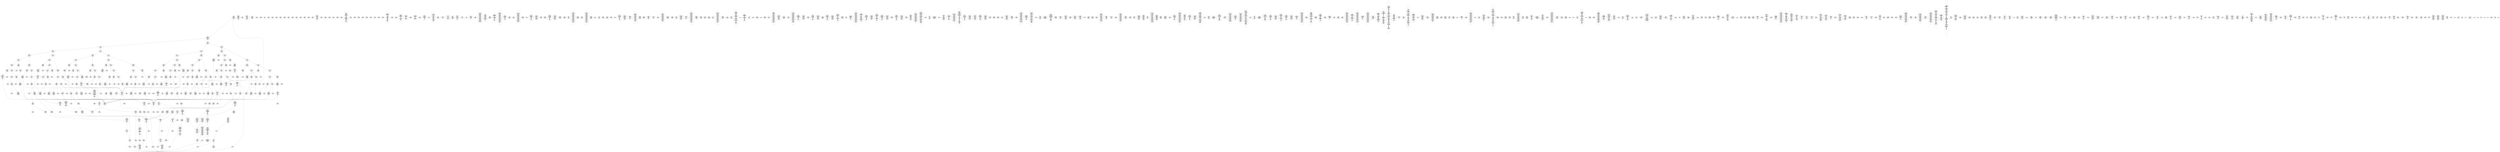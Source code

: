 /* Generated by GvGen v.1.0 (https://www.github.com/stricaud/gvgen) */

digraph G {
compound=true;
   node1 [label="[anywhere]"];
   node2 [label="# 0x0
PUSHX Data
PUSHX Data
MSTORE
PUSHX LogicData
CALLDATASIZE
LT
PUSHX Data
JUMPI
"];
   node3 [label="# 0xd
PUSHX Data
CALLDATALOAD
PUSHX BitData
SHR
PUSHX LogicData
GT
PUSHX Data
JUMPI
"];
   node4 [label="# 0x1e
PUSHX LogicData
GT
PUSHX Data
JUMPI
"];
   node5 [label="# 0x29
PUSHX LogicData
GT
PUSHX Data
JUMPI
"];
   node6 [label="# 0x34
PUSHX LogicData
GT
PUSHX Data
JUMPI
"];
   node7 [label="# 0x3f
PUSHX LogicData
EQ
PUSHX Data
JUMPI
"];
   node8 [label="# 0x4a
PUSHX LogicData
EQ
PUSHX Data
JUMPI
"];
   node9 [label="# 0x55
PUSHX LogicData
EQ
PUSHX Data
JUMPI
"];
   node10 [label="# 0x60
PUSHX LogicData
EQ
PUSHX Data
JUMPI
"];
   node11 [label="# 0x6b
PUSHX Data
REVERT
"];
   node12 [label="# 0x6f
JUMPDEST
PUSHX LogicData
EQ
PUSHX Data
JUMPI
"];
   node13 [label="# 0x7b
PUSHX LogicData
EQ
PUSHX Data
JUMPI
"];
   node14 [label="# 0x86
PUSHX LogicData
EQ
PUSHX Data
JUMPI
"];
   node15 [label="# 0x91
PUSHX Data
REVERT
"];
   node16 [label="# 0x95
JUMPDEST
PUSHX LogicData
GT
PUSHX Data
JUMPI
"];
   node17 [label="# 0xa1
PUSHX LogicData
EQ
PUSHX Data
JUMPI
"];
   node18 [label="# 0xac
PUSHX LogicData
EQ
PUSHX Data
JUMPI
"];
   node19 [label="# 0xb7
PUSHX LogicData
EQ
PUSHX Data
JUMPI
"];
   node20 [label="# 0xc2
PUSHX LogicData
EQ
PUSHX Data
JUMPI
"];
   node21 [label="# 0xcd
PUSHX Data
REVERT
"];
   node22 [label="# 0xd1
JUMPDEST
PUSHX LogicData
EQ
PUSHX Data
JUMPI
"];
   node23 [label="# 0xdd
PUSHX LogicData
EQ
PUSHX Data
JUMPI
"];
   node24 [label="# 0xe8
PUSHX LogicData
EQ
PUSHX Data
JUMPI
"];
   node25 [label="# 0xf3
PUSHX Data
REVERT
"];
   node26 [label="# 0xf7
JUMPDEST
PUSHX LogicData
GT
PUSHX Data
JUMPI
"];
   node27 [label="# 0x103
PUSHX LogicData
GT
PUSHX Data
JUMPI
"];
   node28 [label="# 0x10e
PUSHX LogicData
EQ
PUSHX Data
JUMPI
"];
   node29 [label="# 0x119
PUSHX LogicData
EQ
PUSHX Data
JUMPI
"];
   node30 [label="# 0x124
PUSHX LogicData
EQ
PUSHX Data
JUMPI
"];
   node31 [label="# 0x12f
PUSHX LogicData
EQ
PUSHX Data
JUMPI
"];
   node32 [label="# 0x13a
PUSHX Data
REVERT
"];
   node33 [label="# 0x13e
JUMPDEST
PUSHX LogicData
EQ
PUSHX Data
JUMPI
"];
   node34 [label="# 0x14a
PUSHX LogicData
EQ
PUSHX Data
JUMPI
"];
   node35 [label="# 0x155
PUSHX LogicData
EQ
PUSHX Data
JUMPI
"];
   node36 [label="# 0x160
PUSHX Data
REVERT
"];
   node37 [label="# 0x164
JUMPDEST
PUSHX LogicData
GT
PUSHX Data
JUMPI
"];
   node38 [label="# 0x170
PUSHX LogicData
EQ
PUSHX Data
JUMPI
"];
   node39 [label="# 0x17b
PUSHX LogicData
EQ
PUSHX Data
JUMPI
"];
   node40 [label="# 0x186
PUSHX LogicData
EQ
PUSHX Data
JUMPI
"];
   node41 [label="# 0x191
PUSHX LogicData
EQ
PUSHX Data
JUMPI
"];
   node42 [label="# 0x19c
PUSHX Data
REVERT
"];
   node43 [label="# 0x1a0
JUMPDEST
PUSHX LogicData
EQ
PUSHX Data
JUMPI
"];
   node44 [label="# 0x1ac
PUSHX LogicData
EQ
PUSHX Data
JUMPI
"];
   node45 [label="# 0x1b7
PUSHX LogicData
EQ
PUSHX Data
JUMPI
"];
   node46 [label="# 0x1c2
PUSHX Data
REVERT
"];
   node47 [label="# 0x1c6
JUMPDEST
PUSHX LogicData
GT
PUSHX Data
JUMPI
"];
   node48 [label="# 0x1d2
PUSHX LogicData
GT
PUSHX Data
JUMPI
"];
   node49 [label="# 0x1dd
PUSHX LogicData
GT
PUSHX Data
JUMPI
"];
   node50 [label="# 0x1e8
PUSHX LogicData
EQ
PUSHX Data
JUMPI
"];
   node51 [label="# 0x1f3
PUSHX LogicData
EQ
PUSHX Data
JUMPI
"];
   node52 [label="# 0x1fe
PUSHX LogicData
EQ
PUSHX Data
JUMPI
"];
   node53 [label="# 0x209
PUSHX LogicData
EQ
PUSHX Data
JUMPI
"];
   node54 [label="# 0x214
PUSHX Data
REVERT
"];
   node55 [label="# 0x218
JUMPDEST
PUSHX LogicData
EQ
PUSHX Data
JUMPI
"];
   node56 [label="# 0x224
PUSHX LogicData
EQ
PUSHX Data
JUMPI
"];
   node57 [label="# 0x22f
PUSHX LogicData
EQ
PUSHX Data
JUMPI
"];
   node58 [label="# 0x23a
PUSHX Data
REVERT
"];
   node59 [label="# 0x23e
JUMPDEST
PUSHX LogicData
GT
PUSHX Data
JUMPI
"];
   node60 [label="# 0x24a
PUSHX LogicData
EQ
PUSHX Data
JUMPI
"];
   node61 [label="# 0x255
PUSHX LogicData
EQ
PUSHX Data
JUMPI
"];
   node62 [label="# 0x260
PUSHX LogicData
EQ
PUSHX Data
JUMPI
"];
   node63 [label="# 0x26b
PUSHX LogicData
EQ
PUSHX Data
JUMPI
"];
   node64 [label="# 0x276
PUSHX Data
REVERT
"];
   node65 [label="# 0x27a
JUMPDEST
PUSHX LogicData
EQ
PUSHX Data
JUMPI
"];
   node66 [label="# 0x286
PUSHX LogicData
EQ
PUSHX Data
JUMPI
"];
   node67 [label="# 0x291
PUSHX LogicData
EQ
PUSHX Data
JUMPI
"];
   node68 [label="# 0x29c
PUSHX Data
REVERT
"];
   node69 [label="# 0x2a0
JUMPDEST
PUSHX LogicData
GT
PUSHX Data
JUMPI
"];
   node70 [label="# 0x2ac
PUSHX LogicData
GT
PUSHX Data
JUMPI
"];
   node71 [label="# 0x2b7
PUSHX LogicData
EQ
PUSHX Data
JUMPI
"];
   node72 [label="# 0x2c2
PUSHX LogicData
EQ
PUSHX Data
JUMPI
"];
   node73 [label="# 0x2cd
PUSHX LogicData
EQ
PUSHX Data
JUMPI
"];
   node74 [label="# 0x2d8
PUSHX LogicData
EQ
PUSHX Data
JUMPI
"];
   node75 [label="# 0x2e3
PUSHX Data
REVERT
"];
   node76 [label="# 0x2e7
JUMPDEST
PUSHX LogicData
EQ
PUSHX Data
JUMPI
"];
   node77 [label="# 0x2f3
PUSHX LogicData
EQ
PUSHX Data
JUMPI
"];
   node78 [label="# 0x2fe
PUSHX LogicData
EQ
PUSHX Data
JUMPI
"];
   node79 [label="# 0x309
PUSHX Data
REVERT
"];
   node80 [label="# 0x30d
JUMPDEST
PUSHX LogicData
EQ
PUSHX Data
JUMPI
"];
   node81 [label="# 0x318
PUSHX LogicData
EQ
PUSHX Data
JUMPI
"];
   node82 [label="# 0x323
PUSHX LogicData
EQ
PUSHX Data
JUMPI
"];
   node83 [label="# 0x32e
PUSHX LogicData
EQ
PUSHX Data
JUMPI
"];
   node84 [label="# 0x339
PUSHX LogicData
EQ
PUSHX Data
JUMPI
"];
   node85 [label="# 0x344
PUSHX LogicData
EQ
PUSHX Data
JUMPI
"];
   node86 [label="# 0x34f
JUMPDEST
PUSHX Data
REVERT
"];
   node87 [label="# 0x354
JUMPDEST
CALLVALUE
ISZERO
PUSHX Data
JUMPI
"];
   node88 [label="# 0x35c
PUSHX Data
REVERT
"];
   node89 [label="# 0x360
JUMPDEST
PUSHX Data
PUSHX Data
CALLDATASIZE
PUSHX Data
PUSHX Data
JUMP
"];
   node90 [label="# 0x36f
JUMPDEST
PUSHX Data
PUSHX Data
MSTORE
PUSHX Data
MSTORE
PUSHX Data
SHA3
SLOAD
JUMP
"];
   node91 [label="# 0x381
JUMPDEST
PUSHX MemData
MLOAD
MSTORE
PUSHX ArithData
ADD
"];
   node92 [label="# 0x38b
JUMPDEST
PUSHX MemData
MLOAD
SUB
RETURN
"];
   node93 [label="# 0x394
JUMPDEST
CALLVALUE
ISZERO
PUSHX Data
JUMPI
"];
   node94 [label="# 0x39c
PUSHX Data
REVERT
"];
   node95 [label="# 0x3a0
JUMPDEST
PUSHX Data
PUSHX Data
CALLDATASIZE
PUSHX Data
PUSHX Data
JUMP
"];
   node96 [label="# 0x3af
JUMPDEST
PUSHX Data
JUMP
"];
   node97 [label="# 0x3b4
JUMPDEST
PUSHX MemData
MLOAD
ISZERO
ISZERO
MSTORE
PUSHX ArithData
ADD
PUSHX Data
JUMP
"];
   node98 [label="# 0x3c4
JUMPDEST
CALLVALUE
ISZERO
PUSHX Data
JUMPI
"];
   node99 [label="# 0x3cc
PUSHX Data
REVERT
"];
   node100 [label="# 0x3d0
JUMPDEST
PUSHX Data
PUSHX Data
JUMP
"];
   node101 [label="# 0x3d9
JUMPDEST
PUSHX MemData
MLOAD
PUSHX Data
PUSHX Data
JUMP
"];
   node102 [label="# 0x3e6
JUMPDEST
CALLVALUE
ISZERO
PUSHX Data
JUMPI
"];
   node103 [label="# 0x3ee
PUSHX Data
REVERT
"];
   node104 [label="# 0x3f2
JUMPDEST
PUSHX Data
PUSHX Data
CALLDATASIZE
PUSHX Data
PUSHX Data
JUMP
"];
   node105 [label="# 0x401
JUMPDEST
PUSHX Data
JUMP
"];
   node106 [label="# 0x406
JUMPDEST
PUSHX MemData
MLOAD
PUSHX ArithData
PUSHX BitData
PUSHX BitData
SHL
SUB
AND
MSTORE
PUSHX ArithData
ADD
PUSHX Data
JUMP
"];
   node107 [label="# 0x41e
JUMPDEST
CALLVALUE
ISZERO
PUSHX Data
JUMPI
"];
   node108 [label="# 0x426
PUSHX Data
REVERT
"];
   node109 [label="# 0x42a
JUMPDEST
PUSHX Data
PUSHX Data
CALLDATASIZE
PUSHX Data
PUSHX Data
JUMP
"];
   node110 [label="# 0x439
JUMPDEST
PUSHX Data
JUMP
"];
   node111 [label="# 0x43e
JUMPDEST
STOP
"];
   node112 [label="# 0x440
JUMPDEST
CALLVALUE
ISZERO
PUSHX Data
JUMPI
"];
   node113 [label="# 0x448
PUSHX Data
REVERT
"];
   node114 [label="# 0x44c
JUMPDEST
PUSHX Data
PUSHX Data
JUMP
"];
   node115 [label="# 0x455
JUMPDEST
CALLVALUE
ISZERO
PUSHX Data
JUMPI
"];
   node116 [label="# 0x45d
PUSHX Data
REVERT
"];
   node117 [label="# 0x461
JUMPDEST
PUSHX StorData
SLOAD
PUSHX Data
JUMP
"];
   node118 [label="# 0x46a
JUMPDEST
CALLVALUE
ISZERO
PUSHX Data
JUMPI
"];
   node119 [label="# 0x472
PUSHX Data
REVERT
"];
   node120 [label="# 0x476
JUMPDEST
PUSHX Data
PUSHX Data
CALLDATASIZE
PUSHX Data
PUSHX Data
JUMP
"];
   node121 [label="# 0x485
JUMPDEST
PUSHX Data
JUMP
"];
   node122 [label="# 0x48a
JUMPDEST
CALLVALUE
ISZERO
PUSHX Data
JUMPI
"];
   node123 [label="# 0x492
PUSHX Data
REVERT
"];
   node124 [label="# 0x496
JUMPDEST
PUSHX Data
PUSHX StorData
SLOAD
JUMP
"];
   node125 [label="# 0x4a0
JUMPDEST
CALLVALUE
ISZERO
PUSHX Data
JUMPI
"];
   node126 [label="# 0x4a8
PUSHX Data
REVERT
"];
   node127 [label="# 0x4ac
JUMPDEST
PUSHX Data
PUSHX Data
CALLDATASIZE
PUSHX Data
PUSHX Data
JUMP
"];
   node128 [label="# 0x4bb
JUMPDEST
PUSHX Data
JUMP
"];
   node129 [label="# 0x4c0
JUMPDEST
CALLVALUE
ISZERO
PUSHX Data
JUMPI
"];
   node130 [label="# 0x4c8
PUSHX Data
REVERT
"];
   node131 [label="# 0x4cc
JUMPDEST
PUSHX Data
PUSHX Data
CALLDATASIZE
PUSHX Data
PUSHX Data
JUMP
"];
   node132 [label="# 0x4db
JUMPDEST
PUSHX Data
JUMP
"];
   node133 [label="# 0x4e0
JUMPDEST
CALLVALUE
ISZERO
PUSHX Data
JUMPI
"];
   node134 [label="# 0x4e8
PUSHX Data
REVERT
"];
   node135 [label="# 0x4ec
JUMPDEST
PUSHX Data
PUSHX Data
CALLDATASIZE
PUSHX Data
PUSHX Data
JUMP
"];
   node136 [label="# 0x4fb
JUMPDEST
PUSHX Data
JUMP
"];
   node137 [label="# 0x500
JUMPDEST
PUSHX Data
PUSHX Data
CALLDATASIZE
PUSHX Data
PUSHX Data
JUMP
"];
   node138 [label="# 0x50e
JUMPDEST
PUSHX Data
JUMP
"];
   node139 [label="# 0x513
JUMPDEST
CALLVALUE
ISZERO
PUSHX Data
JUMPI
"];
   node140 [label="# 0x51b
PUSHX Data
REVERT
"];
   node141 [label="# 0x51f
JUMPDEST
PUSHX Data
PUSHX Data
CALLDATASIZE
PUSHX Data
PUSHX Data
JUMP
"];
   node142 [label="# 0x52e
JUMPDEST
PUSHX Data
JUMP
"];
   node143 [label="# 0x533
JUMPDEST
CALLVALUE
ISZERO
PUSHX Data
JUMPI
"];
   node144 [label="# 0x53b
PUSHX Data
REVERT
"];
   node145 [label="# 0x53f
JUMPDEST
PUSHX Data
PUSHX StorData
SLOAD
JUMP
"];
   node146 [label="# 0x549
JUMPDEST
CALLVALUE
ISZERO
PUSHX Data
JUMPI
"];
   node147 [label="# 0x551
PUSHX Data
REVERT
"];
   node148 [label="# 0x555
JUMPDEST
PUSHX Data
PUSHX Data
JUMP
"];
   node149 [label="# 0x55e
JUMPDEST
CALLVALUE
ISZERO
PUSHX Data
JUMPI
"];
   node150 [label="# 0x566
PUSHX Data
REVERT
"];
   node151 [label="# 0x56a
JUMPDEST
PUSHX Data
PUSHX Data
CALLDATASIZE
PUSHX Data
PUSHX Data
JUMP
"];
   node152 [label="# 0x579
JUMPDEST
PUSHX Data
JUMP
"];
   node153 [label="# 0x57e
JUMPDEST
CALLVALUE
ISZERO
PUSHX Data
JUMPI
"];
   node154 [label="# 0x586
PUSHX Data
REVERT
"];
   node155 [label="# 0x58a
JUMPDEST
PUSHX Data
PUSHX StorData
SLOAD
JUMP
"];
   node156 [label="# 0x594
JUMPDEST
CALLVALUE
ISZERO
PUSHX Data
JUMPI
"];
   node157 [label="# 0x59c
PUSHX Data
REVERT
"];
   node158 [label="# 0x5a0
JUMPDEST
PUSHX Data
PUSHX Data
CALLDATASIZE
PUSHX Data
PUSHX Data
JUMP
"];
   node159 [label="# 0x5af
JUMPDEST
PUSHX Data
JUMP
"];
   node160 [label="# 0x5b4
JUMPDEST
CALLVALUE
ISZERO
PUSHX Data
JUMPI
"];
   node161 [label="# 0x5bc
PUSHX Data
REVERT
"];
   node162 [label="# 0x5c0
JUMPDEST
PUSHX Data
PUSHX Data
CALLDATASIZE
PUSHX Data
PUSHX Data
JUMP
"];
   node163 [label="# 0x5cf
JUMPDEST
PUSHX Data
JUMP
"];
   node164 [label="# 0x5d4
JUMPDEST
CALLVALUE
ISZERO
PUSHX Data
JUMPI
"];
   node165 [label="# 0x5dc
PUSHX Data
REVERT
"];
   node166 [label="# 0x5e0
JUMPDEST
PUSHX Data
PUSHX Data
CALLDATASIZE
PUSHX Data
PUSHX Data
JUMP
"];
   node167 [label="# 0x5ef
JUMPDEST
PUSHX Data
JUMP
"];
   node168 [label="# 0x5f4
JUMPDEST
CALLVALUE
ISZERO
PUSHX Data
JUMPI
"];
   node169 [label="# 0x5fc
PUSHX Data
REVERT
"];
   node170 [label="# 0x600
JUMPDEST
PUSHX Data
PUSHX Data
CALLDATASIZE
PUSHX Data
PUSHX Data
JUMP
"];
   node171 [label="# 0x60f
JUMPDEST
PUSHX Data
JUMP
"];
   node172 [label="# 0x614
JUMPDEST
CALLVALUE
ISZERO
PUSHX Data
JUMPI
"];
   node173 [label="# 0x61c
PUSHX Data
REVERT
"];
   node174 [label="# 0x620
JUMPDEST
PUSHX Data
PUSHX StorData
SLOAD
JUMP
"];
   node175 [label="# 0x62a
JUMPDEST
CALLVALUE
ISZERO
PUSHX Data
JUMPI
"];
   node176 [label="# 0x632
PUSHX Data
REVERT
"];
   node177 [label="# 0x636
JUMPDEST
PUSHX Data
PUSHX Data
CALLDATASIZE
PUSHX Data
PUSHX Data
JUMP
"];
   node178 [label="# 0x645
JUMPDEST
PUSHX Data
JUMP
"];
   node179 [label="# 0x64a
JUMPDEST
CALLVALUE
ISZERO
PUSHX Data
JUMPI
"];
   node180 [label="# 0x652
PUSHX Data
REVERT
"];
   node181 [label="# 0x656
JUMPDEST
PUSHX Data
PUSHX Data
CALLDATASIZE
PUSHX Data
PUSHX Data
JUMP
"];
   node182 [label="# 0x665
JUMPDEST
PUSHX Data
PUSHX Data
MSTORE
PUSHX Data
MSTORE
PUSHX Data
SHA3
SLOAD
PUSHX BitData
AND
JUMP
"];
   node183 [label="# 0x67a
JUMPDEST
CALLVALUE
ISZERO
PUSHX Data
JUMPI
"];
   node184 [label="# 0x682
PUSHX Data
REVERT
"];
   node185 [label="# 0x686
JUMPDEST
PUSHX Data
PUSHX Data
CALLDATASIZE
PUSHX Data
PUSHX Data
JUMP
"];
   node186 [label="# 0x695
JUMPDEST
PUSHX Data
JUMP
"];
   node187 [label="# 0x69a
JUMPDEST
CALLVALUE
ISZERO
PUSHX Data
JUMPI
"];
   node188 [label="# 0x6a2
PUSHX Data
REVERT
"];
   node189 [label="# 0x6a6
JUMPDEST
PUSHX Data
PUSHX Data
JUMP
"];
   node190 [label="# 0x6af
JUMPDEST
CALLVALUE
ISZERO
PUSHX Data
JUMPI
"];
   node191 [label="# 0x6b7
PUSHX Data
REVERT
"];
   node192 [label="# 0x6bb
JUMPDEST
PUSHX Data
PUSHX Data
CALLDATASIZE
PUSHX Data
PUSHX Data
JUMP
"];
   node193 [label="# 0x6ca
JUMPDEST
PUSHX Data
JUMP
"];
   node194 [label="# 0x6cf
JUMPDEST
CALLVALUE
ISZERO
PUSHX Data
JUMPI
"];
   node195 [label="# 0x6d7
PUSHX Data
REVERT
"];
   node196 [label="# 0x6db
JUMPDEST
PUSHX Data
PUSHX Data
JUMP
"];
   node197 [label="# 0x6e4
JUMPDEST
CALLVALUE
ISZERO
PUSHX Data
JUMPI
"];
   node198 [label="# 0x6ec
PUSHX Data
REVERT
"];
   node199 [label="# 0x6f0
JUMPDEST
PUSHX Data
PUSHX Data
CALLDATASIZE
PUSHX Data
PUSHX Data
JUMP
"];
   node200 [label="# 0x6ff
JUMPDEST
PUSHX Data
JUMP
"];
   node201 [label="# 0x704
JUMPDEST
CALLVALUE
ISZERO
PUSHX Data
JUMPI
"];
   node202 [label="# 0x70c
PUSHX Data
REVERT
"];
   node203 [label="# 0x710
JUMPDEST
PUSHX Data
PUSHX Data
JUMP
"];
   node204 [label="# 0x738
JUMPDEST
CALLVALUE
ISZERO
PUSHX Data
JUMPI
"];
   node205 [label="# 0x740
PUSHX Data
REVERT
"];
   node206 [label="# 0x744
JUMPDEST
PUSHX StorData
SLOAD
PUSHX ArithData
PUSHX BitData
PUSHX BitData
SHL
SUB
AND
PUSHX Data
JUMP
"];
   node207 [label="# 0x756
JUMPDEST
CALLVALUE
ISZERO
PUSHX Data
JUMPI
"];
   node208 [label="# 0x75e
PUSHX Data
REVERT
"];
   node209 [label="# 0x762
JUMPDEST
PUSHX Data
PUSHX Data
CALLDATASIZE
PUSHX Data
PUSHX Data
JUMP
"];
   node210 [label="# 0x771
JUMPDEST
PUSHX Data
JUMP
"];
   node211 [label="# 0x776
JUMPDEST
CALLVALUE
ISZERO
PUSHX Data
JUMPI
"];
   node212 [label="# 0x77e
PUSHX Data
REVERT
"];
   node213 [label="# 0x782
JUMPDEST
PUSHX Data
PUSHX Data
CALLDATASIZE
PUSHX Data
PUSHX Data
JUMP
"];
   node214 [label="# 0x791
JUMPDEST
PUSHX Data
JUMP
"];
   node215 [label="# 0x796
JUMPDEST
CALLVALUE
ISZERO
PUSHX Data
JUMPI
"];
   node216 [label="# 0x79e
PUSHX Data
REVERT
"];
   node217 [label="# 0x7a2
JUMPDEST
PUSHX Data
PUSHX Data
CALLDATASIZE
PUSHX Data
PUSHX Data
JUMP
"];
   node218 [label="# 0x7b1
JUMPDEST
PUSHX Data
JUMP
"];
   node219 [label="# 0x7b6
JUMPDEST
PUSHX Data
MLOAD
MLOAD
PUSHX ArithData
PUSHX BitData
PUSHX BitData
SHL
SUB
AND
MSTORE
PUSHX ArithData
ADD
MLOAD
PUSHX ArithData
PUSHX BitData
PUSHX BitData
SHL
SUB
AND
ADD
MSTORE
ADD
PUSHX Data
JUMP
"];
   node220 [label="# 0x7e3
JUMPDEST
CALLVALUE
ISZERO
PUSHX Data
JUMPI
"];
   node221 [label="# 0x7eb
PUSHX Data
REVERT
"];
   node222 [label="# 0x7ef
JUMPDEST
PUSHX Data
PUSHX StorData
SLOAD
JUMP
"];
   node223 [label="# 0x7f9
JUMPDEST
CALLVALUE
ISZERO
PUSHX Data
JUMPI
"];
   node224 [label="# 0x801
PUSHX Data
REVERT
"];
   node225 [label="# 0x805
JUMPDEST
PUSHX Data
PUSHX Data
JUMP
"];
   node226 [label="# 0x80e
JUMPDEST
CALLVALUE
ISZERO
PUSHX Data
JUMPI
"];
   node227 [label="# 0x816
PUSHX Data
REVERT
"];
   node228 [label="# 0x81a
JUMPDEST
PUSHX Data
PUSHX Data
CALLDATASIZE
PUSHX Data
PUSHX Data
JUMP
"];
   node229 [label="# 0x829
JUMPDEST
PUSHX Data
JUMP
"];
   node230 [label="# 0x82e
JUMPDEST
CALLVALUE
ISZERO
PUSHX Data
JUMPI
"];
   node231 [label="# 0x836
PUSHX Data
REVERT
"];
   node232 [label="# 0x83a
JUMPDEST
PUSHX Data
PUSHX Data
CALLDATASIZE
PUSHX Data
PUSHX Data
JUMP
"];
   node233 [label="# 0x849
JUMPDEST
PUSHX Data
JUMP
"];
   node234 [label="# 0x84e
JUMPDEST
CALLVALUE
ISZERO
PUSHX Data
JUMPI
"];
   node235 [label="# 0x856
PUSHX Data
REVERT
"];
   node236 [label="# 0x85a
JUMPDEST
PUSHX Data
PUSHX Data
CALLDATASIZE
PUSHX Data
PUSHX Data
JUMP
"];
   node237 [label="# 0x869
JUMPDEST
PUSHX Data
JUMP
"];
   node238 [label="# 0x86e
JUMPDEST
CALLVALUE
ISZERO
PUSHX Data
JUMPI
"];
   node239 [label="# 0x876
PUSHX Data
REVERT
"];
   node240 [label="# 0x87a
JUMPDEST
PUSHX Data
PUSHX Data
CALLDATASIZE
PUSHX Data
PUSHX Data
JUMP
"];
   node241 [label="# 0x889
JUMPDEST
PUSHX Data
JUMP
"];
   node242 [label="# 0x88e
JUMPDEST
CALLVALUE
ISZERO
PUSHX Data
JUMPI
"];
   node243 [label="# 0x896
PUSHX Data
REVERT
"];
   node244 [label="# 0x89a
JUMPDEST
PUSHX Data
PUSHX Data
JUMP
"];
   node245 [label="# 0x8c2
JUMPDEST
CALLVALUE
ISZERO
PUSHX Data
JUMPI
"];
   node246 [label="# 0x8ca
PUSHX Data
REVERT
"];
   node247 [label="# 0x8ce
JUMPDEST
PUSHX Data
PUSHX StorData
SLOAD
JUMP
"];
   node248 [label="# 0x8d8
JUMPDEST
CALLVALUE
ISZERO
PUSHX Data
JUMPI
"];
   node249 [label="# 0x8e0
PUSHX Data
REVERT
"];
   node250 [label="# 0x8e4
JUMPDEST
PUSHX Data
PUSHX Data
CALLDATASIZE
PUSHX Data
PUSHX Data
JUMP
"];
   node251 [label="# 0x8f3
JUMPDEST
PUSHX Data
JUMP
"];
   node252 [label="# 0x8f8
JUMPDEST
CALLVALUE
ISZERO
PUSHX Data
JUMPI
"];
   node253 [label="# 0x900
PUSHX Data
REVERT
"];
   node254 [label="# 0x904
JUMPDEST
PUSHX Data
PUSHX StorData
SLOAD
JUMP
"];
   node255 [label="# 0x90e
JUMPDEST
CALLVALUE
ISZERO
PUSHX Data
JUMPI
"];
   node256 [label="# 0x916
PUSHX Data
REVERT
"];
   node257 [label="# 0x91a
JUMPDEST
PUSHX Data
PUSHX Data
CALLDATASIZE
PUSHX Data
PUSHX Data
JUMP
"];
   node258 [label="# 0x929
JUMPDEST
PUSHX Data
JUMP
"];
   node259 [label="# 0x92e
JUMPDEST
PUSHX Data
PUSHX Data
CALLDATASIZE
PUSHX Data
PUSHX Data
JUMP
"];
   node260 [label="# 0x93c
JUMPDEST
PUSHX Data
JUMP
"];
   node261 [label="# 0x941
JUMPDEST
CALLVALUE
ISZERO
PUSHX Data
JUMPI
"];
   node262 [label="# 0x949
PUSHX Data
REVERT
"];
   node263 [label="# 0x94d
JUMPDEST
PUSHX Data
PUSHX StorData
SLOAD
JUMP
"];
   node264 [label="# 0x957
JUMPDEST
CALLVALUE
ISZERO
PUSHX Data
JUMPI
"];
   node265 [label="# 0x95f
PUSHX Data
REVERT
"];
   node266 [label="# 0x963
JUMPDEST
PUSHX Data
PUSHX Data
CALLDATASIZE
PUSHX Data
PUSHX Data
JUMP
"];
   node267 [label="# 0x972
JUMPDEST
PUSHX Data
JUMP
"];
   node268 [label="# 0x977
JUMPDEST
CALLVALUE
ISZERO
PUSHX Data
JUMPI
"];
   node269 [label="# 0x97f
PUSHX Data
REVERT
"];
   node270 [label="# 0x983
JUMPDEST
PUSHX Data
PUSHX Data
CALLDATASIZE
PUSHX Data
PUSHX Data
JUMP
"];
   node271 [label="# 0x992
JUMPDEST
PUSHX Data
JUMP
"];
   node272 [label="# 0x997
JUMPDEST
CALLVALUE
ISZERO
PUSHX Data
JUMPI
"];
   node273 [label="# 0x99f
PUSHX Data
REVERT
"];
   node274 [label="# 0x9a3
JUMPDEST
PUSHX Data
PUSHX Data
CALLDATASIZE
PUSHX Data
PUSHX Data
JUMP
"];
   node275 [label="# 0x9b2
JUMPDEST
PUSHX ArithData
PUSHX BitData
PUSHX BitData
SHL
SUB
AND
PUSHX Data
MSTORE
PUSHX Data
PUSHX Data
MSTORE
PUSHX Data
SHA3
AND
MSTORE
MSTORE
SHA3
SLOAD
PUSHX BitData
AND
JUMP
"];
   node276 [label="# 0x9e0
JUMPDEST
CALLVALUE
ISZERO
PUSHX Data
JUMPI
"];
   node277 [label="# 0x9e8
PUSHX Data
REVERT
"];
   node278 [label="# 0x9ec
JUMPDEST
PUSHX Data
PUSHX Data
CALLDATASIZE
PUSHX Data
PUSHX Data
JUMP
"];
   node279 [label="# 0x9fb
JUMPDEST
PUSHX Data
JUMP
"];
   node280 [label="# 0xa00
JUMPDEST
CALLVALUE
ISZERO
PUSHX Data
JUMPI
"];
   node281 [label="# 0xa08
PUSHX Data
REVERT
"];
   node282 [label="# 0xa0c
JUMPDEST
PUSHX Data
PUSHX Data
CALLDATASIZE
PUSHX Data
PUSHX Data
JUMP
"];
   node283 [label="# 0xa1b
JUMPDEST
PUSHX Data
JUMP
"];
   node284 [label="# 0xa20
JUMPDEST
CALLVALUE
ISZERO
PUSHX Data
JUMPI
"];
   node285 [label="# 0xa28
PUSHX Data
REVERT
"];
   node286 [label="# 0xa2c
JUMPDEST
PUSHX Data
PUSHX Data
JUMP
"];
   node287 [label="# 0xa54
JUMPDEST
CALLVALUE
ISZERO
PUSHX Data
JUMPI
"];
   node288 [label="# 0xa5c
PUSHX Data
REVERT
"];
   node289 [label="# 0xa60
JUMPDEST
PUSHX Data
PUSHX StorData
SLOAD
JUMP
"];
   node290 [label="# 0xa6a
JUMPDEST
PUSHX Data
PUSHX ArithData
PUSHX BitData
PUSHX BitData
SHL
SUB
NOT
AND
PUSHX BitData
PUSHX BitData
SHL
EQ
PUSHX Data
JUMPI
"];
   node291 [label="# 0xa86
PUSHX ArithData
PUSHX BitData
PUSHX BitData
SHL
SUB
NOT
AND
PUSHX BitData
PUSHX BitData
SHL
EQ
"];
   node292 [label="# 0xa9b
JUMPDEST
PUSHX Data
JUMPI
"];
   node293 [label="# 0xaa1
PUSHX ArithData
PUSHX BitData
PUSHX BitData
SHL
SUB
NOT
AND
PUSHX BitData
PUSHX BitData
SHL
EQ
"];
   node294 [label="# 0xab6
JUMPDEST
PUSHX Data
JUMPI
"];
   node295 [label="# 0xabc
PUSHX BitData
PUSHX BitData
SHL
PUSHX ArithData
PUSHX BitData
PUSHX BitData
SHL
SUB
NOT
AND
EQ
"];
   node296 [label="# 0xad1
JUMPDEST
JUMP
"];
   node297 [label="# 0xad7
JUMPDEST
PUSHX Data
PUSHX StorData
SLOAD
PUSHX Data
PUSHX Data
JUMP
"];
   node298 [label="# 0xae6
JUMPDEST
PUSHX ArithData
ADD
PUSHX ArithData
DIV
MUL
PUSHX ArithData
ADD
PUSHX MemData
MLOAD
ADD
PUSHX Data
MSTORE
MSTORE
PUSHX ArithData
ADD
SLOAD
PUSHX Data
PUSHX Data
JUMP
"];
   node299 [label="# 0xb12
JUMPDEST
ISZERO
PUSHX Data
JUMPI
"];
   node300 [label="# 0xb19
PUSHX LogicData
LT
PUSHX Data
JUMPI
"];
   node301 [label="# 0xb21
PUSHX ArithData
SLOAD
DIV
MUL
MSTORE
PUSHX ArithData
ADD
PUSHX Data
JUMP
"];
   node302 [label="# 0xb34
JUMPDEST
ADD
PUSHX Data
MSTORE
PUSHX Data
PUSHX Data
SHA3
"];
   node303 [label="# 0xb42
JUMPDEST
SLOAD
MSTORE
PUSHX ArithData
ADD
PUSHX ArithData
ADD
GT
PUSHX Data
JUMPI
"];
   node304 [label="# 0xb56
SUB
PUSHX BitData
AND
ADD
"];
   node305 [label="# 0xb5f
JUMPDEST
JUMP
"];
   node306 [label="# 0xb69
JUMPDEST
PUSHX Data
PUSHX Data
PUSHX StorData
SLOAD
GT
JUMP
"];
   node307 [label="# 0xb76
JUMPDEST
PUSHX Data
JUMPI
"];
   node308 [label="# 0xb7b
PUSHX MemData
MLOAD
PUSHX BitData
PUSHX BitData
SHL
MSTORE
PUSHX Data
PUSHX ArithData
ADD
MSTORE
PUSHX Data
PUSHX ArithData
ADD
MSTORE
PUSHX Data
PUSHX ArithData
ADD
MSTORE
PUSHX BitData
PUSHX BitData
SHL
PUSHX ArithData
ADD
MSTORE
PUSHX ArithData
ADD
"];
   node309 [label="# 0xbd4
JUMPDEST
PUSHX MemData
MLOAD
SUB
REVERT
"];
   node310 [label="# 0xbdd
JUMPDEST
PUSHX Data
MSTORE
PUSHX Data
PUSHX Data
MSTORE
PUSHX Data
SHA3
SLOAD
PUSHX ArithData
PUSHX BitData
PUSHX BitData
SHL
SUB
AND
JUMP
"];
   node311 [label="# 0xbf9
JUMPDEST
PUSHX Data
PUSHX Data
PUSHX Data
JUMP
"];
   node312 [label="# 0xc04
JUMPDEST
PUSHX ArithData
PUSHX BitData
PUSHX BitData
SHL
SUB
AND
PUSHX ArithData
PUSHX BitData
PUSHX BitData
SHL
SUB
AND
EQ
ISZERO
PUSHX Data
JUMPI
"];
   node313 [label="# 0xc21
PUSHX MemData
MLOAD
PUSHX BitData
PUSHX BitData
SHL
MSTORE
PUSHX Data
PUSHX ArithData
ADD
MSTORE
PUSHX Data
PUSHX ArithData
ADD
MSTORE
PUSHX Data
PUSHX ArithData
ADD
MSTORE
PUSHX BitData
PUSHX BitData
SHL
PUSHX ArithData
ADD
MSTORE
PUSHX ArithData
ADD
PUSHX Data
JUMP
"];
   node314 [label="# 0xc73
JUMPDEST
CALLER
PUSHX ArithData
PUSHX BitData
PUSHX BitData
SHL
SUB
AND
EQ
PUSHX Data
JUMPI
"];
   node315 [label="# 0xc85
PUSHX Data
CALLER
PUSHX Data
JUMP
"];
   node316 [label="# 0xc8f
JUMPDEST
PUSHX Data
JUMPI
"];
   node317 [label="# 0xc94
PUSHX MemData
MLOAD
PUSHX BitData
PUSHX BitData
SHL
MSTORE
PUSHX Data
PUSHX ArithData
ADD
MSTORE
PUSHX Data
PUSHX ArithData
ADD
MSTORE
PUSHX Data
PUSHX ArithData
ADD
MSTORE
PUSHX Data
PUSHX ArithData
ADD
MSTORE
PUSHX ArithData
ADD
PUSHX Data
JUMP
"];
   node318 [label="# 0xd01
JUMPDEST
PUSHX Data
PUSHX Data
JUMP
"];
   node319 [label="# 0xd0c
JUMPDEST
JUMP
"];
   node320 [label="# 0xd11
JUMPDEST
PUSHX StorData
SLOAD
PUSHX ArithData
PUSHX BitData
PUSHX BitData
SHL
SUB
AND
CALLER
EQ
PUSHX Data
JUMPI
"];
   node321 [label="# 0xd24
PUSHX MemData
MLOAD
PUSHX BitData
PUSHX BitData
SHL
MSTORE
PUSHX ArithData
ADD
PUSHX Data
PUSHX Data
JUMP
"];
   node322 [label="# 0xd3b
JUMPDEST
PUSHX Data
PUSHX Data
PUSHX Data
PUSHX Data
JUMP
"];
   node323 [label="# 0xd47
JUMPDEST
JUMP
"];
   node324 [label="# 0xd49
JUMPDEST
PUSHX StorData
SLOAD
PUSHX ArithData
PUSHX BitData
PUSHX BitData
SHL
SUB
AND
CALLER
EQ
PUSHX Data
JUMPI
"];
   node325 [label="# 0xd5c
PUSHX MemData
MLOAD
PUSHX BitData
PUSHX BitData
SHL
MSTORE
PUSHX ArithData
ADD
PUSHX Data
PUSHX Data
JUMP
"];
   node326 [label="# 0xd73
JUMPDEST
PUSHX Data
SSTORE
JUMP
"];
   node327 [label="# 0xd78
JUMPDEST
PUSHX Data
PUSHX Data
JUMP
"];
   node328 [label="# 0xd83
JUMPDEST
PUSHX StorData
SLOAD
PUSHX ArithData
PUSHX BitData
PUSHX BitData
SHL
SUB
AND
CALLER
EQ
PUSHX Data
JUMPI
"];
   node329 [label="# 0xd96
PUSHX MemData
MLOAD
PUSHX BitData
PUSHX BitData
SHL
MSTORE
PUSHX ArithData
ADD
PUSHX Data
PUSHX Data
JUMP
"];
   node330 [label="# 0xdad
JUMPDEST
PUSHX Data
PUSHX Data
PUSHX StorData
SLOAD
JUMP
"];
   node331 [label="# 0xdd8
JUMPDEST
PUSHX Data
PUSHX Data
JUMP
"];
   node332 [label="# 0xde2
JUMPDEST
GT
ISZERO
PUSHX Data
JUMPI
"];
   node333 [label="# 0xde9
PUSHX MemData
MLOAD
PUSHX BitData
PUSHX BitData
SHL
MSTORE
PUSHX Data
PUSHX ArithData
ADD
MSTORE
PUSHX Data
PUSHX ArithData
ADD
MSTORE
PUSHX Data
PUSHX ArithData
ADD
MSTORE
PUSHX BitData
PUSHX BitData
SHL
PUSHX ArithData
ADD
MSTORE
PUSHX ArithData
ADD
PUSHX Data
JUMP
"];
   node334 [label="# 0xe40
JUMPDEST
PUSHX Data
PUSHX Data
PUSHX Data
JUMP
"];
   node335 [label="# 0xe6a
JUMPDEST
ISZERO
PUSHX Data
JUMPI
"];
   node336 [label="# 0xe70
PUSHX MemData
MLOAD
PUSHX BitData
PUSHX BitData
SHL
MSTORE
PUSHX Data
PUSHX ArithData
ADD
MSTORE
PUSHX Data
PUSHX ArithData
ADD
MSTORE
PUSHX Data
PUSHX ArithData
ADD
MSTORE
PUSHX BitData
PUSHX BitData
SHL
PUSHX ArithData
ADD
MSTORE
PUSHX ArithData
ADD
PUSHX Data
JUMP
"];
   node337 [label="# 0xecc
JUMPDEST
PUSHX Data
PUSHX Data
PUSHX Data
PUSHX Data
JUMP
"];
   node338 [label="# 0xef8
JUMPDEST
PUSHX Data
"];
   node339 [label="# 0xefd
JUMPDEST
LT
ISZERO
PUSHX Data
JUMPI
"];
   node340 [label="# 0xf06
PUSHX Data
PUSHX Data
PUSHX Data
JUMP
"];
   node341 [label="# 0xf2f
JUMPDEST
PUSHX Data
PUSHX Data
JUMP
"];
   node342 [label="# 0xf39
JUMPDEST
PUSHX Data
JUMP
"];
   node343 [label="# 0xf41
JUMPDEST
JUMP
"];
   node344 [label="# 0xf47
JUMPDEST
PUSHX StorData
SLOAD
PUSHX ArithData
PUSHX BitData
PUSHX BitData
SHL
SUB
AND
CALLER
EQ
PUSHX Data
JUMPI
"];
   node345 [label="# 0xf5a
PUSHX MemData
MLOAD
PUSHX BitData
PUSHX BitData
SHL
MSTORE
PUSHX ArithData
ADD
PUSHX Data
PUSHX Data
JUMP
"];
   node346 [label="# 0xf71
JUMPDEST
PUSHX LogicData
PUSHX StorData
SLOAD
EQ
ISZERO
PUSHX Data
JUMPI
"];
   node347 [label="# 0xf7d
PUSHX MemData
MLOAD
PUSHX BitData
PUSHX BitData
SHL
MSTORE
PUSHX Data
PUSHX ArithData
ADD
MSTORE
PUSHX Data
PUSHX ArithData
ADD
MSTORE
PUSHX Data
PUSHX ArithData
ADD
MSTORE
PUSHX ArithData
ADD
PUSHX Data
JUMP
"];
   node348 [label="# 0xfc4
JUMPDEST
PUSHX Data
PUSHX Data
SSTORE
PUSHX Data
PUSHX Data
JUMP
"];
   node349 [label="# 0xfd2
JUMPDEST
PUSHX Data
PUSHX Data
SSTORE
JUMP
"];
   node350 [label="# 0xfda
JUMPDEST
PUSHX StorData
SLOAD
ISZERO
ISZERO
PUSHX Data
JUMPI
"];
   node351 [label="# 0xfe6
PUSHX StorData
SLOAD
TIMESTAMP
LT
ISZERO
"];
   node352 [label="# 0xfed
JUMPDEST
PUSHX Data
JUMPI
"];
   node353 [label="# 0xff2
PUSHX MemData
MLOAD
PUSHX BitData
PUSHX BitData
SHL
MSTORE
PUSHX Data
PUSHX ArithData
ADD
MSTORE
PUSHX Data
PUSHX ArithData
ADD
MSTORE
PUSHX Data
PUSHX ArithData
ADD
MSTORE
PUSHX ArithData
ADD
PUSHX Data
JUMP
"];
   node354 [label="# 0x1039
JUMPDEST
PUSHX Data
PUSHX Data
PUSHX StorData
SLOAD
JUMP
"];
   node355 [label="# 0x1064
JUMPDEST
PUSHX Data
PUSHX Data
JUMP
"];
   node356 [label="# 0x106e
JUMPDEST
GT
ISZERO
PUSHX Data
JUMPI
"];
   node357 [label="# 0x1075
PUSHX MemData
MLOAD
PUSHX BitData
PUSHX BitData
SHL
MSTORE
PUSHX ArithData
ADD
PUSHX Data
PUSHX Data
JUMP
"];
   node358 [label="# 0x108c
JUMPDEST
PUSHX StorData
SLOAD
GT
ISZERO
PUSHX Data
JUMPI
"];
   node359 [label="# 0x1097
PUSHX MemData
MLOAD
PUSHX BitData
PUSHX BitData
SHL
MSTORE
PUSHX Data
PUSHX ArithData
ADD
MSTORE
PUSHX Data
PUSHX ArithData
ADD
MSTORE
PUSHX Data
PUSHX ArithData
ADD
MSTORE
PUSHX BitData
PUSHX BitData
SHL
PUSHX ArithData
ADD
MSTORE
PUSHX ArithData
ADD
PUSHX Data
JUMP
"];
   node360 [label="# 0x10f3
JUMPDEST
PUSHX Data
PUSHX StorData
SLOAD
PUSHX Data
PUSHX Data
JUMP
"];
   node361 [label="# 0x1103
JUMPDEST
PUSHX Data
CALLER
PUSHX Data
JUMP
"];
   node362 [label="# 0x110f
JUMPDEST
PUSHX Data
PUSHX Data
JUMP
"];
   node363 [label="# 0x1118
JUMPDEST
JUMP
"];
   node364 [label="# 0x111c
JUMPDEST
PUSHX Data
PUSHX Data
PUSHX Data
JUMP
"];
   node365 [label="# 0x1127
JUMPDEST
LT
PUSHX Data
JUMPI
"];
   node366 [label="# 0x112e
PUSHX MemData
MLOAD
PUSHX BitData
PUSHX BitData
SHL
MSTORE
PUSHX Data
PUSHX ArithData
ADD
MSTORE
PUSHX Data
PUSHX ArithData
ADD
MSTORE
PUSHX Data
PUSHX ArithData
ADD
MSTORE
PUSHX BitData
PUSHX BitData
SHL
PUSHX ArithData
ADD
MSTORE
PUSHX ArithData
ADD
PUSHX Data
JUMP
"];
   node367 [label="# 0x1180
JUMPDEST
PUSHX Data
PUSHX Data
PUSHX StorData
SLOAD
JUMP
"];
   node368 [label="# 0x118b
JUMPDEST
PUSHX Data
PUSHX Data
"];
   node369 [label="# 0x1193
JUMPDEST
LT
ISZERO
PUSHX Data
JUMPI
"];
   node370 [label="# 0x119c
PUSHX Data
MSTORE
PUSHX Data
PUSHX ArithData
MSTORE
PUSHX Data
SHA3
MLOAD
ADD
MSTORE
SLOAD
PUSHX ArithData
PUSHX BitData
PUSHX BitData
SHL
SUB
AND
MSTORE
PUSHX BitData
PUSHX BitData
SHL
DIV
PUSHX ArithData
PUSHX BitData
PUSHX BitData
SHL
SUB
AND
ADD
MSTORE
ISZERO
PUSHX Data
JUMPI
"];
   node371 [label="# 0x11e1
MLOAD
"];
   node372 [label="# 0x11e5
JUMPDEST
PUSHX ArithData
PUSHX BitData
PUSHX BitData
SHL
SUB
AND
PUSHX ArithData
PUSHX BitData
PUSHX BitData
SHL
SUB
AND
EQ
ISZERO
PUSHX Data
JUMPI
"];
   node373 [label="# 0x1200
EQ
ISZERO
PUSHX Data
JUMPI
"];
   node374 [label="# 0x1208
PUSHX Data
JUMP
"];
   node375 [label="# 0x1213
JUMPDEST
PUSHX Data
PUSHX Data
JUMP
"];
   node376 [label="# 0x121d
JUMPDEST
"];
   node377 [label="# 0x1221
JUMPDEST
PUSHX Data
PUSHX Data
JUMP
"];
   node378 [label="# 0x122c
JUMPDEST
PUSHX Data
JUMP
"];
   node379 [label="# 0x1234
JUMPDEST
PUSHX MemData
MLOAD
PUSHX BitData
PUSHX BitData
SHL
MSTORE
PUSHX Data
PUSHX ArithData
ADD
MSTORE
PUSHX Data
PUSHX ArithData
ADD
MSTORE
PUSHX Data
PUSHX ArithData
ADD
MSTORE
PUSHX BitData
PUSHX BitData
SHL
PUSHX ArithData
ADD
MSTORE
PUSHX ArithData
ADD
PUSHX Data
JUMP
"];
   node380 [label="# 0x1294
JUMPDEST
PUSHX StorData
SLOAD
PUSHX ArithData
PUSHX BitData
PUSHX BitData
SHL
SUB
AND
CALLER
EQ
PUSHX Data
JUMPI
"];
   node381 [label="# 0x12a7
PUSHX MemData
MLOAD
PUSHX BitData
PUSHX BitData
SHL
MSTORE
PUSHX ArithData
ADD
PUSHX Data
PUSHX Data
JUMP
"];
   node382 [label="# 0x12be
JUMPDEST
PUSHX StorData
SLOAD
PUSHX ArithData
PUSHX BitData
PUSHX BitData
SHL
SUB
AND
PUSHX Data
JUMPI
"];
   node383 [label="# 0x12cf
PUSHX MemData
MLOAD
PUSHX BitData
PUSHX BitData
SHL
MSTORE
PUSHX Data
PUSHX ArithData
ADD
MSTORE
PUSHX Data
PUSHX ArithData
ADD
MSTORE
PUSHX BitData
PUSHX BitData
SHL
PUSHX ArithData
ADD
MSTORE
PUSHX ArithData
ADD
PUSHX Data
JUMP
"];
   node384 [label="# 0x1309
JUMPDEST
PUSHX StorData
SLOAD
PUSHX MemData
MLOAD
SELFBALANCE
PUSHX ArithData
PUSHX BitData
PUSHX BitData
SHL
SUB
AND
ISZERO
PUSHX ArithData
MUL
PUSHX Data
CALL
ISZERO
ISZERO
PUSHX Data
JUMPI
"];
   node385 [label="# 0x133a
RETURNDATASIZE
PUSHX Data
RETURNDATACOPY
RETURNDATASIZE
PUSHX Data
REVERT
"];
   node386 [label="# 0x1343
JUMPDEST
PUSHX Data
PUSHX MemData
MLOAD
PUSHX ArithData
ADD
PUSHX Data
MSTORE
PUSHX Data
MSTORE
PUSHX Data
JUMP
"];
   node387 [label="# 0x135e
JUMPDEST
PUSHX Data
PUSHX Data
PUSHX StorData
SLOAD
JUMP
"];
   node388 [label="# 0x1369
JUMPDEST
LT
PUSHX Data
JUMPI
"];
   node389 [label="# 0x1370
PUSHX MemData
MLOAD
PUSHX BitData
PUSHX BitData
SHL
MSTORE
PUSHX Data
PUSHX ArithData
ADD
MSTORE
PUSHX Data
PUSHX ArithData
ADD
MSTORE
PUSHX Data
PUSHX ArithData
ADD
MSTORE
PUSHX BitData
PUSHX BitData
SHL
PUSHX ArithData
ADD
MSTORE
PUSHX ArithData
ADD
PUSHX Data
JUMP
"];
   node390 [label="# 0x13c3
JUMPDEST
JUMP
"];
   node391 [label="# 0x13c7
JUMPDEST
PUSHX StorData
SLOAD
PUSHX ArithData
PUSHX BitData
PUSHX BitData
SHL
SUB
AND
CALLER
EQ
PUSHX Data
JUMPI
"];
   node392 [label="# 0x13da
PUSHX MemData
MLOAD
PUSHX BitData
PUSHX BitData
SHL
MSTORE
PUSHX ArithData
ADD
PUSHX Data
PUSHX Data
JUMP
"];
   node393 [label="# 0x13f1
JUMPDEST
PUSHX Data
SSTORE
JUMP
"];
   node394 [label="# 0x13f6
JUMPDEST
PUSHX StorData
SLOAD
PUSHX ArithData
PUSHX BitData
PUSHX BitData
SHL
SUB
AND
CALLER
EQ
PUSHX Data
JUMPI
"];
   node395 [label="# 0x1409
PUSHX MemData
MLOAD
PUSHX BitData
PUSHX BitData
SHL
MSTORE
PUSHX ArithData
ADD
PUSHX Data
PUSHX Data
JUMP
"];
   node396 [label="# 0x1420
JUMPDEST
PUSHX Data
PUSHX Data
PUSHX Data
JUMP
"];
   node397 [label="# 0x142c
JUMPDEST
PUSHX StorData
SLOAD
PUSHX ArithData
PUSHX BitData
PUSHX BitData
SHL
SUB
AND
CALLER
EQ
PUSHX Data
JUMPI
"];
   node398 [label="# 0x143f
PUSHX MemData
MLOAD
PUSHX BitData
PUSHX BitData
SHL
MSTORE
PUSHX ArithData
ADD
PUSHX Data
PUSHX Data
JUMP
"];
   node399 [label="# 0x1456
JUMPDEST
PUSHX StorData
SLOAD
PUSHX ArithData
PUSHX BitData
PUSHX BitData
SHL
SUB
NOT
AND
PUSHX ArithData
PUSHX BitData
PUSHX BitData
SHL
SUB
AND
OR
SSTORE
JUMP
"];
   node400 [label="# 0x1478
JUMPDEST
PUSHX Data
PUSHX Data
PUSHX Data
JUMP
"];
   node401 [label="# 0x1483
JUMPDEST
MLOAD
JUMP
"];
   node402 [label="# 0x148a
JUMPDEST
PUSHX Data
PUSHX ArithData
PUSHX BitData
PUSHX BitData
SHL
SUB
AND
PUSHX Data
JUMPI
"];
   node403 [label="# 0x149b
PUSHX MemData
MLOAD
PUSHX BitData
PUSHX BitData
SHL
MSTORE
PUSHX Data
PUSHX ArithData
ADD
MSTORE
PUSHX Data
PUSHX ArithData
ADD
MSTORE
PUSHX Data
PUSHX ArithData
ADD
MSTORE
PUSHX BitData
PUSHX BitData
SHL
PUSHX ArithData
ADD
MSTORE
PUSHX ArithData
ADD
PUSHX Data
JUMP
"];
   node404 [label="# 0x14f6
JUMPDEST
PUSHX ArithData
PUSHX BitData
PUSHX BitData
SHL
SUB
AND
PUSHX Data
MSTORE
PUSHX Data
PUSHX Data
MSTORE
PUSHX Data
SHA3
SLOAD
PUSHX ArithData
PUSHX BitData
PUSHX BitData
SHL
SUB
AND
JUMP
"];
   node405 [label="# 0x151b
JUMPDEST
PUSHX StorData
SLOAD
PUSHX ArithData
PUSHX BitData
PUSHX BitData
SHL
SUB
AND
CALLER
EQ
PUSHX Data
JUMPI
"];
   node406 [label="# 0x152e
PUSHX MemData
MLOAD
PUSHX BitData
PUSHX BitData
SHL
MSTORE
PUSHX ArithData
ADD
PUSHX Data
PUSHX Data
JUMP
"];
   node407 [label="# 0x1545
JUMPDEST
PUSHX Data
PUSHX Data
PUSHX Data
JUMP
"];
   node408 [label="# 0x154f
JUMPDEST
PUSHX StorData
SLOAD
PUSHX ArithData
PUSHX BitData
PUSHX BitData
SHL
SUB
AND
CALLER
EQ
PUSHX Data
JUMPI
"];
   node409 [label="# 0x1562
PUSHX MemData
MLOAD
PUSHX BitData
PUSHX BitData
SHL
MSTORE
PUSHX ArithData
ADD
PUSHX Data
PUSHX Data
JUMP
"];
   node410 [label="# 0x1579
JUMPDEST
PUSHX StorData
SLOAD
PUSHX ArithData
PUSHX BitData
PUSHX BitData
SHL
SUB
NOT
AND
PUSHX ArithData
PUSHX BitData
PUSHX BitData
SHL
SUB
AND
OR
SSTORE
JUMP
"];
   node411 [label="# 0x159b
JUMPDEST
PUSHX Data
PUSHX StorData
SLOAD
PUSHX LogicData
EQ
ISZERO
ISZERO
PUSHX Data
JUMPI
"];
   node412 [label="# 0x15ab
PUSHX StorData
SLOAD
TIMESTAMP
LT
ISZERO
"];
   node413 [label="# 0x15b2
JUMPDEST
ISZERO
PUSHX Data
JUMPI
"];
   node414 [label="# 0x15b8
PUSHX StorData
SLOAD
JUMP
"];
   node415 [label="# 0x15be
JUMPDEST
PUSHX StorData
SLOAD
JUMP
"];
   node416 [label="# 0x15c5
JUMPDEST
PUSHX StorData
SLOAD
PUSHX ArithData
PUSHX BitData
PUSHX BitData
SHL
SUB
AND
CALLER
EQ
PUSHX Data
JUMPI
"];
   node417 [label="# 0x15d8
PUSHX MemData
MLOAD
PUSHX BitData
PUSHX BitData
SHL
MSTORE
PUSHX ArithData
ADD
PUSHX Data
PUSHX Data
JUMP
"];
   node418 [label="# 0x15ef
JUMPDEST
PUSHX Data
SSTORE
JUMP
"];
   node419 [label="# 0x15f4
JUMPDEST
PUSHX StorData
SLOAD
PUSHX ArithData
PUSHX BitData
PUSHX BitData
SHL
SUB
AND
CALLER
EQ
PUSHX Data
JUMPI
"];
   node420 [label="# 0x1607
PUSHX MemData
MLOAD
PUSHX BitData
PUSHX BitData
SHL
MSTORE
PUSHX ArithData
ADD
PUSHX Data
PUSHX Data
JUMP
"];
   node421 [label="# 0x161e
JUMPDEST
PUSHX Data
SSTORE
JUMP
"];
   node422 [label="# 0x1623
JUMPDEST
PUSHX Data
MSTORE
PUSHX Data
PUSHX Data
MSTORE
PUSHX Data
SHA3
SLOAD
PUSHX BitData
AND
ISZERO
PUSHX Data
JUMPI
"];
   node423 [label="# 0x163b
PUSHX MemData
MLOAD
PUSHX BitData
PUSHX BitData
SHL
MSTORE
PUSHX Data
PUSHX ArithData
ADD
MSTORE
PUSHX Data
PUSHX ArithData
ADD
MSTORE
PUSHX BitData
PUSHX BitData
SHL
PUSHX ArithData
ADD
MSTORE
PUSHX ArithData
ADD
PUSHX Data
JUMP
"];
   node424 [label="# 0x167b
JUMPDEST
PUSHX StorData
SLOAD
PUSHX MemData
MLOAD
PUSHX BitData
PUSHX BitData
SHL
MSTORE
PUSHX ArithData
ADD
MSTORE
PUSHX ArithData
PUSHX BitData
PUSHX BitData
SHL
SUB
AND
PUSHX Data
PUSHX ArithData
ADD
PUSHX Data
PUSHX MemData
MLOAD
SUB
PUSHX Data
EXTCODESIZE
ISZERO
ISZERO
PUSHX Data
JUMPI
"];
   node425 [label="# 0x16bd
PUSHX Data
REVERT
"];
   node426 [label="# 0x16c1
JUMPDEST
GAS
CALL
ISZERO
ISZERO
PUSHX Data
JUMPI
"];
   node427 [label="# 0x16cc
RETURNDATASIZE
PUSHX Data
RETURNDATACOPY
RETURNDATASIZE
PUSHX Data
REVERT
"];
   node428 [label="# 0x16d5
JUMPDEST
JUMP
"];
   node429 [label="# 0x16dc
JUMPDEST
PUSHX Data
MLOAD
ADD
MSTORE
PUSHX Data
MSTORE
PUSHX ArithData
ADD
MSTORE
PUSHX Data
PUSHX Data
JUMP
"];
   node430 [label="# 0x16f9
JUMPDEST
PUSHX Data
PUSHX StorData
SLOAD
PUSHX Data
PUSHX Data
JUMP
"];
   node431 [label="# 0x1708
JUMPDEST
PUSHX ArithData
PUSHX BitData
PUSHX BitData
SHL
SUB
AND
CALLER
EQ
ISZERO
PUSHX Data
JUMPI
"];
   node432 [label="# 0x171a
PUSHX MemData
MLOAD
PUSHX BitData
PUSHX BitData
SHL
MSTORE
PUSHX Data
PUSHX ArithData
ADD
MSTORE
PUSHX Data
PUSHX ArithData
ADD
MSTORE
PUSHX Data
PUSHX ArithData
ADD
MSTORE
PUSHX ArithData
ADD
PUSHX Data
JUMP
"];
   node433 [label="# 0x1761
JUMPDEST
CALLER
PUSHX Data
MSTORE
PUSHX Data
PUSHX ArithData
MSTORE
PUSHX MemData
SHA3
PUSHX ArithData
PUSHX BitData
PUSHX BitData
SHL
SUB
AND
MSTORE
MSTORE
SHA3
SLOAD
PUSHX BitData
NOT
AND
ISZERO
ISZERO
OR
SSTORE
MLOAD
MSTORE
PUSHX Data
ADD
PUSHX MemData
MLOAD
SUB
LOGX
JUMP
"];
   node434 [label="# 0x17cd
JUMPDEST
PUSHX StorData
SLOAD
PUSHX ArithData
PUSHX BitData
PUSHX BitData
SHL
SUB
AND
CALLER
EQ
PUSHX Data
JUMPI
"];
   node435 [label="# 0x17e0
PUSHX MemData
MLOAD
PUSHX BitData
PUSHX BitData
SHL
MSTORE
PUSHX ArithData
ADD
PUSHX Data
PUSHX Data
JUMP
"];
   node436 [label="# 0x17f7
JUMPDEST
PUSHX StorData
SLOAD
PUSHX ArithData
ADD
SSTORE
PUSHX Data
MSTORE
PUSHX ArithData
ADD
SSTORE
JUMP
"];
   node437 [label="# 0x182c
JUMPDEST
PUSHX StorData
SLOAD
PUSHX ArithData
PUSHX BitData
PUSHX BitData
SHL
SUB
AND
CALLER
EQ
PUSHX Data
JUMPI
"];
   node438 [label="# 0x183f
PUSHX MemData
MLOAD
PUSHX BitData
PUSHX BitData
SHL
MSTORE
PUSHX ArithData
ADD
PUSHX Data
PUSHX Data
JUMP
"];
   node439 [label="# 0x1856
JUMPDEST
PUSHX Data
SSTORE
JUMP
"];
   node440 [label="# 0x185b
JUMPDEST
PUSHX Data
PUSHX Data
JUMP
"];
   node441 [label="# 0x1866
JUMPDEST
PUSHX Data
PUSHX Data
JUMP
"];
   node442 [label="# 0x1872
JUMPDEST
PUSHX Data
JUMPI
"];
   node443 [label="# 0x1877
PUSHX MemData
MLOAD
PUSHX BitData
PUSHX BitData
SHL
MSTORE
PUSHX ArithData
ADD
PUSHX Data
PUSHX Data
JUMP
"];
   node444 [label="# 0x188e
JUMPDEST
PUSHX Data
PUSHX Data
PUSHX StorData
SLOAD
GT
JUMP
"];
   node445 [label="# 0x189b
JUMPDEST
PUSHX Data
JUMPI
"];
   node446 [label="# 0x18a0
PUSHX MemData
MLOAD
PUSHX BitData
PUSHX BitData
SHL
MSTORE
PUSHX Data
PUSHX ArithData
ADD
MSTORE
PUSHX Data
PUSHX ArithData
ADD
MSTORE
PUSHX Data
PUSHX ArithData
ADD
MSTORE
PUSHX BitData
PUSHX BitData
SHL
PUSHX ArithData
ADD
MSTORE
PUSHX ArithData
ADD
PUSHX Data
JUMP
"];
   node447 [label="# 0x18ff
JUMPDEST
PUSHX StorData
SLOAD
PUSHX ArithData
PUSHX BitData
PUSHX BitData
SHL
SUB
AND
ISZERO
PUSHX Data
JUMPI
"];
   node448 [label="# 0x1911
PUSHX StorData
SLOAD
PUSHX MemData
MLOAD
PUSHX BitData
PUSHX BitData
SHL
MSTORE
PUSHX ArithData
ADD
MSTORE
PUSHX ArithData
PUSHX BitData
PUSHX BitData
SHL
SUB
AND
PUSHX Data
PUSHX ArithData
ADD
PUSHX Data
PUSHX MemData
MLOAD
SUB
EXTCODESIZE
ISZERO
ISZERO
PUSHX Data
JUMPI
"];
   node449 [label="# 0x1950
PUSHX Data
REVERT
"];
   node450 [label="# 0x1954
JUMPDEST
GAS
STATICCALL
ISZERO
ISZERO
PUSHX Data
JUMPI
"];
   node451 [label="# 0x195f
RETURNDATASIZE
PUSHX Data
RETURNDATACOPY
RETURNDATASIZE
PUSHX Data
REVERT
"];
   node452 [label="# 0x1968
JUMPDEST
PUSHX MemData
MLOAD
RETURNDATASIZE
PUSHX Data
RETURNDATACOPY
PUSHX ArithData
RETURNDATASIZE
ADD
PUSHX BitData
NOT
AND
ADD
PUSHX Data
MSTORE
PUSHX Data
ADD
PUSHX Data
JUMP
"];
   node453 [label="# 0x1990
JUMPDEST
PUSHX Data
PUSHX Data
PUSHX Data
JUMP
"];
   node454 [label="# 0x199a
JUMPDEST
PUSHX LogicData
MLOAD
GT
PUSHX Data
JUMPI
"];
   node455 [label="# 0x19a6
PUSHX MemData
MLOAD
PUSHX ArithData
ADD
PUSHX Data
MSTORE
PUSHX Data
MSTORE
PUSHX Data
JUMP
"];
   node456 [label="# 0x19ba
JUMPDEST
PUSHX Data
PUSHX Data
JUMP
"];
   node457 [label="# 0x19c4
JUMPDEST
PUSHX MemData
MLOAD
PUSHX ArithData
ADD
PUSHX Data
PUSHX Data
JUMP
"];
   node458 [label="# 0x19d5
JUMPDEST
PUSHX MemData
MLOAD
PUSHX ArithData
SUB
SUB
MSTORE
PUSHX Data
MSTORE
"];
   node459 [label="# 0x19e5
JUMPDEST
JUMP
"];
   node460 [label="# 0x19ec
JUMPDEST
JUMP
"];
   node461 [label="# 0x19f1
JUMPDEST
PUSHX Data
PUSHX Data
PUSHX Data
JUMP
"];
   node462 [label="# 0x19fc
JUMPDEST
PUSHX Data
CALLER
PUSHX Data
JUMP
"];
   node463 [label="# 0x1a08
JUMPDEST
PUSHX Data
JUMPI
"];
   node464 [label="# 0x1a0d
PUSHX MemData
MLOAD
PUSHX BitData
PUSHX BitData
SHL
MSTORE
PUSHX Data
PUSHX ArithData
ADD
MSTORE
PUSHX Data
PUSHX ArithData
ADD
MSTORE
PUSHX Data
PUSHX ArithData
ADD
MSTORE
PUSHX ArithData
ADD
PUSHX Data
JUMP
"];
   node465 [label="# 0x1a54
JUMPDEST
PUSHX StorData
SLOAD
ISZERO
ISZERO
PUSHX Data
JUMPI
"];
   node466 [label="# 0x1a60
PUSHX StorData
SLOAD
TIMESTAMP
LT
ISZERO
"];
   node467 [label="# 0x1a67
JUMPDEST
PUSHX Data
JUMPI
"];
   node468 [label="# 0x1a6c
PUSHX MemData
MLOAD
PUSHX BitData
PUSHX BitData
SHL
MSTORE
PUSHX Data
PUSHX ArithData
ADD
MSTORE
PUSHX Data
PUSHX ArithData
ADD
MSTORE
PUSHX Data
PUSHX ArithData
ADD
MSTORE
PUSHX ArithData
ADD
PUSHX Data
JUMP
"];
   node469 [label="# 0x1ab3
JUMPDEST
PUSHX Data
PUSHX Data
PUSHX StorData
SLOAD
JUMP
"];
   node470 [label="# 0x1ade
JUMPDEST
PUSHX Data
PUSHX Data
JUMP
"];
   node471 [label="# 0x1ae8
JUMPDEST
GT
ISZERO
PUSHX Data
JUMPI
"];
   node472 [label="# 0x1aef
PUSHX MemData
MLOAD
PUSHX BitData
PUSHX BitData
SHL
MSTORE
PUSHX ArithData
ADD
PUSHX Data
PUSHX Data
JUMP
"];
   node473 [label="# 0x1b06
JUMPDEST
CALLER
PUSHX Data
MSTORE
PUSHX Data
PUSHX Data
MSTORE
PUSHX Data
SHA3
SLOAD
PUSHX Data
PUSHX Data
JUMP
"];
   node474 [label="# 0x1b23
JUMPDEST
GT
ISZERO
PUSHX Data
JUMPI
"];
   node475 [label="# 0x1b2a
PUSHX MemData
MLOAD
PUSHX BitData
PUSHX BitData
SHL
MSTORE
PUSHX Data
PUSHX ArithData
ADD
MSTORE
PUSHX ArithData
ADD
MSTORE
PUSHX Data
PUSHX ArithData
ADD
MSTORE
PUSHX BitData
PUSHX BitData
SHL
PUSHX ArithData
ADD
MSTORE
PUSHX ArithData
ADD
PUSHX Data
JUMP
"];
   node476 [label="# 0x1b7d
JUMPDEST
CALLER
PUSHX Data
MSTORE
PUSHX Data
PUSHX Data
MSTORE
PUSHX Data
SHA3
SLOAD
PUSHX Data
PUSHX Data
JUMP
"];
   node477 [label="# 0x1b9c
JUMPDEST
SSTORE
PUSHX Data
CALLER
PUSHX Data
JUMP
"];
   node478 [label="# 0x1bac
JUMPDEST
PUSHX Data
PUSHX StorData
SLOAD
PUSHX Data
PUSHX Data
JUMP
"];
   node479 [label="# 0x1bbd
JUMPDEST
PUSHX Data
JUMP
"];
   node480 [label="# 0x1bc2
JUMPDEST
PUSHX StorData
SLOAD
PUSHX ArithData
PUSHX BitData
PUSHX BitData
SHL
SUB
AND
CALLER
EQ
PUSHX Data
JUMPI
"];
   node481 [label="# 0x1bd5
PUSHX MemData
MLOAD
PUSHX BitData
PUSHX BitData
SHL
MSTORE
PUSHX Data
PUSHX ArithData
ADD
MSTORE
PUSHX Data
PUSHX ArithData
ADD
MSTORE
PUSHX Data
PUSHX ArithData
ADD
MSTORE
PUSHX BitData
PUSHX BitData
SHL
PUSHX ArithData
ADD
MSTORE
PUSHX ArithData
ADD
PUSHX Data
JUMP
"];
   node482 [label="# 0x1c2e
JUMPDEST
PUSHX Data
MSTORE
PUSHX Data
PUSHX Data
MSTORE
PUSHX Data
SHA3
SLOAD
PUSHX BitData
NOT
AND
PUSHX BitData
OR
SSTORE
JUMP
"];
   node483 [label="# 0x1c49
JUMPDEST
PUSHX StorData
SLOAD
PUSHX ArithData
PUSHX BitData
PUSHX BitData
SHL
SUB
AND
CALLER
EQ
PUSHX Data
JUMPI
"];
   node484 [label="# 0x1c5c
PUSHX MemData
MLOAD
PUSHX BitData
PUSHX BitData
SHL
MSTORE
PUSHX ArithData
ADD
PUSHX Data
PUSHX Data
JUMP
"];
   node485 [label="# 0x1c73
JUMPDEST
PUSHX MemData
MLOAD
PUSHX BitData
PUSHX BitData
SHL
MSTORE
ADDRESS
PUSHX ArithData
ADD
MSTORE
PUSHX Data
PUSHX ArithData
PUSHX BitData
PUSHX BitData
SHL
SUB
AND
PUSHX Data
PUSHX ArithData
ADD
PUSHX Data
PUSHX MemData
MLOAD
SUB
EXTCODESIZE
ISZERO
ISZERO
PUSHX Data
JUMPI
"];
   node486 [label="# 0x1cb3
PUSHX Data
REVERT
"];
   node487 [label="# 0x1cb7
JUMPDEST
GAS
STATICCALL
ISZERO
ISZERO
PUSHX Data
JUMPI
"];
   node488 [label="# 0x1cc2
RETURNDATASIZE
PUSHX Data
RETURNDATACOPY
RETURNDATASIZE
PUSHX Data
REVERT
"];
   node489 [label="# 0x1ccb
JUMPDEST
PUSHX MemData
MLOAD
RETURNDATASIZE
PUSHX BitData
NOT
PUSHX ArithData
ADD
AND
ADD
PUSHX Data
MSTORE
ADD
PUSHX Data
PUSHX Data
JUMP
"];
   node490 [label="# 0x1cef
JUMPDEST
PUSHX LogicData
GT
PUSHX Data
JUMPI
"];
   node491 [label="# 0x1cfa
PUSHX MemData
MLOAD
PUSHX BitData
PUSHX BitData
SHL
MSTORE
PUSHX Data
PUSHX ArithData
ADD
MSTORE
PUSHX Data
PUSHX ArithData
ADD
MSTORE
PUSHX BitData
PUSHX BitData
SHL
PUSHX ArithData
ADD
MSTORE
PUSHX ArithData
ADD
PUSHX Data
JUMP
"];
   node492 [label="# 0x1d37
JUMPDEST
PUSHX StorData
SLOAD
PUSHX ArithData
PUSHX BitData
PUSHX BitData
SHL
SUB
AND
PUSHX Data
JUMPI
"];
   node493 [label="# 0x1d48
PUSHX MemData
MLOAD
PUSHX BitData
PUSHX BitData
SHL
MSTORE
PUSHX Data
PUSHX ArithData
ADD
MSTORE
PUSHX Data
PUSHX ArithData
ADD
MSTORE
PUSHX BitData
PUSHX BitData
SHL
PUSHX ArithData
ADD
MSTORE
PUSHX ArithData
ADD
PUSHX Data
JUMP
"];
   node494 [label="# 0x1d80
JUMPDEST
PUSHX StorData
SLOAD
PUSHX MemData
MLOAD
PUSHX BitData
PUSHX BitData
SHL
MSTORE
ADDRESS
PUSHX ArithData
ADD
MSTORE
PUSHX ArithData
PUSHX BitData
PUSHX BitData
SHL
SUB
AND
PUSHX ArithData
ADD
MSTORE
PUSHX ArithData
ADD
MSTORE
AND
PUSHX Data
PUSHX ArithData
ADD
PUSHX Data
PUSHX MemData
MLOAD
SUB
PUSHX Data
EXTCODESIZE
ISZERO
ISZERO
PUSHX Data
JUMPI
"];
   node495 [label="# 0x1dd0
PUSHX Data
REVERT
"];
   node496 [label="# 0x1dd4
JUMPDEST
GAS
CALL
ISZERO
ISZERO
PUSHX Data
JUMPI
"];
   node497 [label="# 0x1ddf
RETURNDATASIZE
PUSHX Data
RETURNDATACOPY
RETURNDATASIZE
PUSHX Data
REVERT
"];
   node498 [label="# 0x1de8
JUMPDEST
PUSHX MemData
MLOAD
RETURNDATASIZE
PUSHX BitData
NOT
PUSHX ArithData
ADD
AND
ADD
PUSHX Data
MSTORE
ADD
PUSHX Data
PUSHX Data
JUMP
"];
   node499 [label="# 0x1e0c
JUMPDEST
PUSHX StorData
SLOAD
PUSHX ArithData
PUSHX BitData
PUSHX BitData
SHL
SUB
AND
CALLER
EQ
PUSHX Data
JUMPI
"];
   node500 [label="# 0x1e1f
PUSHX MemData
MLOAD
PUSHX BitData
PUSHX BitData
SHL
MSTORE
PUSHX ArithData
ADD
PUSHX Data
PUSHX Data
JUMP
"];
   node501 [label="# 0x1e36
JUMPDEST
PUSHX StorData
SLOAD
PUSHX ArithData
PUSHX BitData
PUSHX BitData
SHL
SUB
NOT
AND
PUSHX ArithData
PUSHX BitData
PUSHX BitData
SHL
SUB
AND
OR
SSTORE
JUMP
"];
   node502 [label="# 0x1e58
JUMPDEST
PUSHX StorData
SLOAD
PUSHX ArithData
PUSHX BitData
PUSHX BitData
SHL
SUB
AND
CALLER
EQ
PUSHX Data
JUMPI
"];
   node503 [label="# 0x1e6b
PUSHX MemData
MLOAD
PUSHX BitData
PUSHX BitData
SHL
MSTORE
PUSHX ArithData
ADD
PUSHX Data
PUSHX Data
JUMP
"];
   node504 [label="# 0x1e82
JUMPDEST
PUSHX ArithData
PUSHX BitData
PUSHX BitData
SHL
SUB
AND
PUSHX Data
JUMPI
"];
   node505 [label="# 0x1e91
PUSHX MemData
MLOAD
PUSHX BitData
PUSHX BitData
SHL
MSTORE
PUSHX Data
PUSHX ArithData
ADD
MSTORE
PUSHX Data
PUSHX ArithData
ADD
MSTORE
PUSHX Data
PUSHX ArithData
ADD
MSTORE
PUSHX BitData
PUSHX BitData
SHL
PUSHX ArithData
ADD
MSTORE
PUSHX ArithData
ADD
PUSHX Data
JUMP
"];
   node506 [label="# 0x1ee7
JUMPDEST
PUSHX Data
PUSHX Data
JUMP
"];
   node507 [label="# 0x1ef0
JUMPDEST
JUMP
"];
   node508 [label="# 0x1ef3
JUMPDEST
PUSHX Data
MSTORE
PUSHX Data
PUSHX Data
MSTORE
PUSHX MemData
SHA3
SLOAD
PUSHX ArithData
PUSHX BitData
PUSHX BitData
SHL
SUB
NOT
AND
PUSHX ArithData
PUSHX BitData
PUSHX BitData
SHL
SUB
AND
OR
SSTORE
MLOAD
AND
PUSHX Data
LOGX
JUMP
"];
   node509 [label="# 0x1f4f
JUMPDEST
PUSHX Data
PUSHX Data
PUSHX Data
JUMP
"];
   node510 [label="# 0x1f5a
JUMPDEST
MLOAD
PUSHX Data
PUSHX ArithData
PUSHX BitData
PUSHX BitData
SHL
SUB
AND
CALLER
PUSHX ArithData
PUSHX BitData
PUSHX BitData
SHL
SUB
AND
EQ
PUSHX Data
JUMPI
"];
   node511 [label="# 0x1f7c
CALLER
PUSHX Data
PUSHX Data
JUMP
"];
   node512 [label="# 0x1f86
JUMPDEST
PUSHX ArithData
PUSHX BitData
PUSHX BitData
SHL
SUB
AND
EQ
"];
   node513 [label="# 0x1f91
JUMPDEST
PUSHX Data
JUMPI
"];
   node514 [label="# 0x1f97
MLOAD
PUSHX Data
CALLER
PUSHX Data
JUMP
"];
   node515 [label="# 0x1fa3
JUMPDEST
PUSHX Data
JUMPI
"];
   node516 [label="# 0x1fab
PUSHX MemData
MLOAD
PUSHX BitData
PUSHX BitData
SHL
MSTORE
PUSHX Data
PUSHX ArithData
ADD
MSTORE
PUSHX Data
PUSHX ArithData
ADD
MSTORE
PUSHX Data
PUSHX ArithData
ADD
MSTORE
PUSHX BitData
PUSHX BitData
SHL
PUSHX ArithData
ADD
MSTORE
PUSHX ArithData
ADD
PUSHX Data
JUMP
"];
   node517 [label="# 0x200d
JUMPDEST
PUSHX ArithData
PUSHX BitData
PUSHX BitData
SHL
SUB
AND
PUSHX ArithData
ADD
MLOAD
PUSHX ArithData
PUSHX BitData
PUSHX BitData
SHL
SUB
AND
EQ
PUSHX Data
JUMPI
"];
   node518 [label="# 0x202b
PUSHX MemData
MLOAD
PUSHX BitData
PUSHX BitData
SHL
MSTORE
PUSHX Data
PUSHX ArithData
ADD
MSTORE
PUSHX Data
PUSHX ArithData
ADD
MSTORE
PUSHX Data
PUSHX ArithData
ADD
MSTORE
PUSHX BitData
PUSHX BitData
SHL
PUSHX ArithData
ADD
MSTORE
PUSHX ArithData
ADD
PUSHX Data
JUMP
"];
   node519 [label="# 0x2081
JUMPDEST
PUSHX ArithData
PUSHX BitData
PUSHX BitData
SHL
SUB
AND
PUSHX Data
JUMPI
"];
   node520 [label="# 0x2090
PUSHX MemData
MLOAD
PUSHX BitData
PUSHX BitData
SHL
MSTORE
PUSHX Data
PUSHX ArithData
ADD
MSTORE
PUSHX Data
PUSHX ArithData
ADD
MSTORE
PUSHX Data
PUSHX ArithData
ADD
MSTORE
PUSHX BitData
PUSHX BitData
SHL
PUSHX ArithData
ADD
MSTORE
PUSHX ArithData
ADD
PUSHX Data
JUMP
"];
   node521 [label="# 0x20e5
JUMPDEST
PUSHX Data
PUSHX Data
PUSHX ArithData
ADD
MLOAD
PUSHX Data
JUMP
"];
   node522 [label="# 0x20f5
JUMPDEST
PUSHX ArithData
PUSHX BitData
PUSHX BitData
SHL
SUB
AND
PUSHX Data
MSTORE
PUSHX Data
PUSHX Data
MSTORE
PUSHX Data
SHA3
SLOAD
PUSHX Data
PUSHX Data
PUSHX ArithData
PUSHX BitData
PUSHX BitData
SHL
SUB
AND
PUSHX Data
JUMP
"];
   node523 [label="# 0x2127
JUMPDEST
SLOAD
PUSHX ArithData
EXP
PUSHX ArithData
PUSHX BitData
PUSHX BitData
SHL
SUB
MUL
NOT
AND
AND
MUL
OR
SSTORE
PUSHX ArithData
PUSHX BitData
PUSHX BitData
SHL
SUB
AND
PUSHX Data
MSTORE
PUSHX Data
PUSHX Data
MSTORE
PUSHX Data
SHA3
SLOAD
PUSHX Data
PUSHX Data
AND
PUSHX Data
JUMP
"];
   node524 [label="# 0x2173
JUMPDEST
SLOAD
PUSHX ArithData
PUSHX BitData
PUSHX BitData
SHL
SUB
AND
PUSHX ArithData
EXP
MUL
MUL
NOT
AND
OR
SSTORE
PUSHX Data
MLOAD
ADD
MSTORE
PUSHX ArithData
PUSHX BitData
PUSHX BitData
SHL
SUB
AND
MSTORE
PUSHX ArithData
PUSHX BitData
PUSHX BitData
SHL
SUB
TIMESTAMP
AND
PUSHX ArithData
ADD
MSTORE
PUSHX Data
MSTORE
PUSHX Data
MSTORE
SHA3
MLOAD
SLOAD
MLOAD
AND
PUSHX BitData
PUSHX BitData
SHL
MUL
PUSHX ArithData
PUSHX BitData
PUSHX BitData
SHL
SUB
NOT
AND
AND
OR
OR
SSTORE
PUSHX Data
PUSHX Data
PUSHX Data
JUMP
"];
   node525 [label="# 0x21fa
JUMPDEST
PUSHX Data
MSTORE
PUSHX Data
PUSHX Data
MSTORE
PUSHX Data
SHA3
SLOAD
PUSHX ArithData
PUSHX BitData
PUSHX BitData
SHL
SUB
AND
PUSHX Data
JUMPI
"];
   node526 [label="# 0x221a
PUSHX Data
PUSHX StorData
SLOAD
GT
JUMP
"];
   node527 [label="# 0x2224
JUMPDEST
ISZERO
PUSHX Data
JUMPI
"];
   node528 [label="# 0x222a
PUSHX Data
MLOAD
ADD
MSTORE
MLOAD
PUSHX ArithData
PUSHX BitData
PUSHX BitData
SHL
SUB
AND
MSTORE
PUSHX ArithData
ADD
MLOAD
PUSHX ArithData
PUSHX BitData
PUSHX BitData
SHL
SUB
AND
ADD
MSTORE
PUSHX Data
MSTORE
PUSHX Data
MSTORE
SHA3
MLOAD
SLOAD
MLOAD
AND
PUSHX BitData
PUSHX BitData
SHL
MUL
PUSHX ArithData
PUSHX BitData
PUSHX BitData
SHL
SUB
NOT
AND
AND
OR
OR
SSTORE
"];
   node529 [label="# 0x228b
JUMPDEST
PUSHX ArithData
PUSHX BitData
PUSHX BitData
SHL
SUB
AND
PUSHX ArithData
PUSHX BitData
PUSHX BitData
SHL
SUB
AND
PUSHX Data
PUSHX MemData
MLOAD
PUSHX MemData
MLOAD
SUB
LOGX
"];
   node530 [label="# 0x22cd
JUMPDEST
JUMP
"];
   node531 [label="# 0x22d5
JUMPDEST
PUSHX Data
PUSHX MemData
MLOAD
PUSHX ArithData
ADD
PUSHX Data
MSTORE
PUSHX Data
MSTORE
PUSHX Data
JUMP
"];
   node532 [label="# 0x22ef
JUMPDEST
PUSHX StorData
SLOAD
PUSHX Data
JUMPI
"];
   node533 [label="# 0x22f8
PUSHX MemData
MLOAD
PUSHX BitData
PUSHX BitData
SHL
MSTORE
PUSHX Data
PUSHX ArithData
ADD
MSTORE
PUSHX Data
PUSHX ArithData
ADD
MSTORE
PUSHX Data
PUSHX ArithData
ADD
MSTORE
PUSHX ArithData
ADD
PUSHX Data
JUMP
"];
   node534 [label="# 0x233f
JUMPDEST
PUSHX Data
PUSHX Data
PUSHX Data
PUSHX Data
JUMP
"];
   node535 [label="# 0x234d
JUMPDEST
PUSHX Data
PUSHX Data
JUMP
"];
   node536 [label="# 0x2357
JUMPDEST
PUSHX Data
PUSHX Data
PUSHX Data
PUSHX Data
JUMP
"];
   node537 [label="# 0x2384
JUMPDEST
GT
ISZERO
PUSHX Data
JUMPI
"];
   node538 [label="# 0x238c
PUSHX Data
PUSHX Data
PUSHX Data
PUSHX Data
JUMP
"];
   node539 [label="# 0x23b6
JUMPDEST
"];
   node540 [label="# 0x23b9
JUMPDEST
PUSHX Data
PUSHX StorData
SLOAD
GT
JUMP
"];
   node541 [label="# 0x23c4
JUMPDEST
PUSHX Data
JUMPI
"];
   node542 [label="# 0x23c9
PUSHX MemData
MLOAD
PUSHX BitData
PUSHX BitData
SHL
MSTORE
PUSHX Data
PUSHX ArithData
ADD
MSTORE
PUSHX Data
PUSHX ArithData
ADD
MSTORE
PUSHX Data
PUSHX ArithData
ADD
MSTORE
PUSHX BitData
PUSHX BitData
SHL
PUSHX ArithData
ADD
MSTORE
PUSHX ArithData
ADD
PUSHX Data
JUMP
"];
   node543 [label="# 0x241f
JUMPDEST
"];
   node544 [label="# 0x2421
JUMPDEST
GT
PUSHX Data
JUMPI
"];
   node545 [label="# 0x2429
PUSHX Data
MSTORE
PUSHX Data
PUSHX Data
MSTORE
PUSHX Data
SHA3
SLOAD
PUSHX ArithData
PUSHX BitData
PUSHX BitData
SHL
SUB
AND
PUSHX Data
JUMPI
"];
   node546 [label="# 0x2445
PUSHX Data
PUSHX Data
PUSHX Data
JUMP
"];
   node547 [label="# 0x244f
JUMPDEST
PUSHX Data
MLOAD
ADD
MSTORE
MLOAD
PUSHX ArithData
PUSHX BitData
PUSHX BitData
SHL
SUB
AND
MSTORE
PUSHX ArithData
ADD
MLOAD
PUSHX ArithData
PUSHX BitData
PUSHX BitData
SHL
SUB
AND
ADD
MSTORE
PUSHX Data
MSTORE
PUSHX Data
MSTORE
SHA3
MLOAD
SLOAD
MLOAD
AND
PUSHX BitData
PUSHX BitData
SHL
MUL
PUSHX ArithData
PUSHX BitData
PUSHX BitData
SHL
SUB
NOT
AND
AND
OR
OR
SSTORE
"];
   node548 [label="# 0x24b2
JUMPDEST
PUSHX Data
PUSHX Data
JUMP
"];
   node549 [label="# 0x24bc
JUMPDEST
PUSHX Data
JUMP
"];
   node550 [label="# 0x24c4
JUMPDEST
PUSHX Data
PUSHX Data
PUSHX Data
JUMP
"];
   node551 [label="# 0x24d0
JUMPDEST
PUSHX Data
SSTORE
JUMP
"];
   node552 [label="# 0x24d8
JUMPDEST
CALLVALUE
LT
ISZERO
PUSHX Data
JUMPI
"];
   node553 [label="# 0x24e1
PUSHX MemData
MLOAD
PUSHX BitData
PUSHX BitData
SHL
MSTORE
PUSHX Data
PUSHX ArithData
ADD
MSTORE
PUSHX Data
PUSHX ArithData
ADD
MSTORE
PUSHX BitData
PUSHX BitData
SHL
PUSHX ArithData
ADD
MSTORE
PUSHX ArithData
ADD
PUSHX Data
JUMP
"];
   node554 [label="# 0x2521
JUMPDEST
CALLVALUE
GT
ISZERO
PUSHX Data
JUMPI
"];
   node555 [label="# 0x252a
CALLER
PUSHX Data
PUSHX Data
CALLVALUE
PUSHX Data
JUMP
"];
   node556 [label="# 0x2537
JUMPDEST
PUSHX MemData
MLOAD
ISZERO
MUL
PUSHX Data
CALL
ISZERO
ISZERO
PUSHX Data
JUMPI
"];
   node557 [label="# 0x2556
RETURNDATASIZE
PUSHX Data
RETURNDATACOPY
RETURNDATASIZE
PUSHX Data
REVERT
"];
   node558 [label="# 0x255f
JUMPDEST
PUSHX Data
MLOAD
ADD
MSTORE
PUSHX Data
MSTORE
PUSHX ArithData
ADD
MSTORE
PUSHX Data
PUSHX StorData
SLOAD
GT
JUMP
"];
   node559 [label="# 0x257e
JUMPDEST
PUSHX Data
JUMPI
"];
   node560 [label="# 0x2583
PUSHX MemData
MLOAD
PUSHX BitData
PUSHX BitData
SHL
MSTORE
PUSHX Data
PUSHX ArithData
ADD
MSTORE
PUSHX Data
PUSHX ArithData
ADD
MSTORE
PUSHX Data
PUSHX ArithData
ADD
MSTORE
PUSHX BitData
PUSHX BitData
SHL
PUSHX ArithData
ADD
MSTORE
PUSHX ArithData
ADD
PUSHX Data
JUMP
"];
   node561 [label="# 0x25dd
JUMPDEST
PUSHX Data
PUSHX LogicData
LT
PUSHX Data
JUMPI
"];
   node562 [label="# 0x2607
PUSHX Data
PUSHX Data
PUSHX Data
JUMP
"];
   node563 [label="# 0x2630
JUMPDEST
PUSHX Data
PUSHX Data
PUSHX Data
JUMP
"];
   node564 [label="# 0x263b
JUMPDEST
"];
   node565 [label="# 0x263e
JUMPDEST
"];
   node566 [label="# 0x2640
JUMPDEST
LT
PUSHX Data
JUMPI
"];
   node567 [label="# 0x2648
PUSHX Data
MSTORE
PUSHX Data
PUSHX ArithData
MSTORE
PUSHX Data
SHA3
MLOAD
ADD
MSTORE
SLOAD
PUSHX ArithData
PUSHX BitData
PUSHX BitData
SHL
SUB
AND
MSTORE
PUSHX BitData
PUSHX BitData
SHL
DIV
PUSHX ArithData
PUSHX BitData
PUSHX BitData
SHL
SUB
AND
ADD
MSTORE
ISZERO
PUSHX Data
JUMPI
"];
   node568 [label="# 0x268d
JUMP
"];
   node569 [label="# 0x2694
JUMPDEST
PUSHX Data
PUSHX Data
JUMP
"];
   node570 [label="# 0x269f
JUMPDEST
PUSHX Data
JUMP
"];
   node571 [label="# 0x26a7
JUMPDEST
PUSHX MemData
MLOAD
PUSHX BitData
PUSHX BitData
SHL
MSTORE
PUSHX Data
PUSHX ArithData
ADD
MSTORE
PUSHX Data
PUSHX ArithData
ADD
MSTORE
PUSHX Data
PUSHX ArithData
ADD
MSTORE
PUSHX BitData
PUSHX BitData
SHL
PUSHX ArithData
ADD
MSTORE
PUSHX ArithData
ADD
PUSHX Data
JUMP
"];
   node572 [label="# 0x2708
JUMPDEST
PUSHX StorData
SLOAD
PUSHX ArithData
PUSHX BitData
PUSHX BitData
SHL
SUB
AND
PUSHX ArithData
PUSHX BitData
PUSHX BitData
SHL
SUB
NOT
AND
OR
SSTORE
PUSHX MemData
MLOAD
AND
PUSHX Data
LOGX
JUMP
"];
   node573 [label="# 0x2758
JUMPDEST
PUSHX Data
PUSHX ArithData
PUSHX BitData
PUSHX BitData
SHL
SUB
AND
EXTCODESIZE
ISZERO
PUSHX Data
JUMPI
"];
   node574 [label="# 0x276b
PUSHX MemData
MLOAD
PUSHX BitData
PUSHX BitData
SHL
MSTORE
PUSHX ArithData
PUSHX BitData
PUSHX BitData
SHL
SUB
AND
PUSHX Data
PUSHX Data
CALLER
PUSHX ArithData
ADD
PUSHX Data
JUMP
"];
   node575 [label="# 0x279c
JUMPDEST
PUSHX Data
PUSHX MemData
MLOAD
SUB
PUSHX Data
EXTCODESIZE
ISZERO
ISZERO
PUSHX Data
JUMPI
"];
   node576 [label="# 0x27b2
PUSHX Data
REVERT
"];
   node577 [label="# 0x27b6
JUMPDEST
GAS
CALL
ISZERO
PUSHX Data
JUMPI
"];
   node578 [label="# 0x27c4
PUSHX MemData
MLOAD
PUSHX ArithData
RETURNDATASIZE
ADD
PUSHX BitData
NOT
AND
ADD
MSTORE
PUSHX Data
ADD
PUSHX Data
JUMP
"];
   node579 [label="# 0x27e3
JUMPDEST
PUSHX Data
"];
   node580 [label="# 0x27e6
JUMPDEST
PUSHX Data
JUMPI
"];
   node581 [label="# 0x27eb
RETURNDATASIZE
ISZERO
PUSHX Data
JUMPI
"];
   node582 [label="# 0x27f3
PUSHX MemData
MLOAD
PUSHX BitData
NOT
PUSHX ArithData
RETURNDATASIZE
ADD
AND
ADD
PUSHX Data
MSTORE
RETURNDATASIZE
MSTORE
RETURNDATASIZE
PUSHX Data
PUSHX ArithData
ADD
RETURNDATACOPY
PUSHX Data
JUMP
"];
   node583 [label="# 0x2814
JUMPDEST
PUSHX Data
"];
   node584 [label="# 0x2819
JUMPDEST
MLOAD
PUSHX Data
JUMPI
"];
   node585 [label="# 0x2821
PUSHX MemData
MLOAD
PUSHX BitData
PUSHX BitData
SHL
MSTORE
PUSHX ArithData
ADD
PUSHX Data
PUSHX Data
JUMP
"];
   node586 [label="# 0x2838
JUMPDEST
MLOAD
PUSHX ArithData
ADD
REVERT
"];
   node587 [label="# 0x2840
JUMPDEST
PUSHX ArithData
PUSHX BitData
PUSHX BitData
SHL
SUB
NOT
AND
PUSHX BitData
PUSHX BitData
SHL
EQ
PUSHX Data
JUMP
"];
   node588 [label="# 0x285a
JUMPDEST
PUSHX Data
"];
   node589 [label="# 0x285e
JUMPDEST
JUMP
"];
   node590 [label="# 0x2866
JUMPDEST
PUSHX Data
PUSHX StorData
SLOAD
PUSHX Data
PUSHX Data
JUMP
"];
   node591 [label="# 0x2875
JUMPDEST
PUSHX Data
PUSHX Data
JUMPI
"];
   node592 [label="# 0x287d
PUSHX Data
MLOAD
ADD
MSTORE
PUSHX Data
MSTORE
PUSHX BitData
PUSHX BitData
SHL
PUSHX ArithData
ADD
MSTORE
JUMP
"];
   node593 [label="# 0x2899
JUMPDEST
PUSHX Data
"];
   node594 [label="# 0x289d
JUMPDEST
ISZERO
PUSHX Data
JUMPI
"];
   node595 [label="# 0x28a4
PUSHX Data
PUSHX Data
JUMP
"];
   node596 [label="# 0x28ad
JUMPDEST
PUSHX Data
PUSHX Data
PUSHX Data
JUMP
"];
   node597 [label="# 0x28bc
JUMPDEST
PUSHX Data
JUMP
"];
   node598 [label="# 0x28c3
JUMPDEST
PUSHX Data
PUSHX ArithData
PUSHX BitData
PUSHX BitData
SHL
SUB
GT
ISZERO
PUSHX Data
JUMPI
"];
   node599 [label="# 0x28d6
PUSHX Data
PUSHX Data
JUMP
"];
   node600 [label="# 0x28dd
JUMPDEST
PUSHX MemData
MLOAD
MSTORE
PUSHX ArithData
ADD
PUSHX BitData
NOT
AND
PUSHX ArithData
ADD
ADD
PUSHX Data
MSTORE
ISZERO
PUSHX Data
JUMPI
"];
   node601 [label="# 0x28fb
PUSHX ArithData
ADD
CALLDATASIZE
CALLDATACOPY
ADD
"];
   node602 [label="# 0x2907
JUMPDEST
"];
   node603 [label="# 0x290b
JUMPDEST
ISZERO
PUSHX Data
JUMPI
"];
   node604 [label="# 0x2912
PUSHX Data
PUSHX Data
PUSHX Data
JUMP
"];
   node605 [label="# 0x291c
JUMPDEST
PUSHX Data
PUSHX Data
PUSHX Data
JUMP
"];
   node606 [label="# 0x2929
JUMPDEST
PUSHX Data
PUSHX Data
PUSHX Data
JUMP
"];
   node607 [label="# 0x2934
JUMPDEST
PUSHX BitData
SHL
MLOAD
LT
PUSHX Data
JUMPI
"];
   node608 [label="# 0x2942
PUSHX Data
PUSHX Data
JUMP
"];
   node609 [label="# 0x2949
JUMPDEST
PUSHX ArithData
ADD
ADD
PUSHX ArithData
PUSHX BitData
PUSHX BitData
SHL
SUB
NOT
AND
PUSHX BitData
BYTE
MSTORE8
PUSHX Data
PUSHX Data
PUSHX Data
JUMP
"];
   node610 [label="# 0x296b
JUMPDEST
PUSHX Data
JUMP
"];
   node611 [label="# 0x2972
JUMPDEST
PUSHX Data
PUSHX ArithData
PUSHX BitData
PUSHX BitData
SHL
SUB
AND
PUSHX Data
JUMPI
"];
   node612 [label="# 0x2983
PUSHX MemData
MLOAD
PUSHX BitData
PUSHX BitData
SHL
MSTORE
PUSHX Data
PUSHX ArithData
ADD
MSTORE
PUSHX Data
PUSHX ArithData
ADD
MSTORE
PUSHX Data
PUSHX ArithData
ADD
MSTORE
PUSHX BitData
PUSHX BitData
SHL
PUSHX ArithData
ADD
MSTORE
PUSHX ArithData
ADD
PUSHX Data
JUMP
"];
   node613 [label="# 0x29e4
JUMPDEST
PUSHX ArithData
PUSHX BitData
PUSHX BitData
SHL
SUB
AND
PUSHX Data
MSTORE
PUSHX Data
PUSHX Data
MSTORE
PUSHX Data
SHA3
SLOAD
PUSHX BitData
PUSHX BitData
SHL
DIV
PUSHX ArithData
PUSHX BitData
PUSHX BitData
SHL
SUB
AND
JUMP
"];
   node614 [label="# 0x2a10
JUMPDEST
PUSHX Data
PUSHX MemData
MLOAD
PUSHX ArithData
ADD
PUSHX Data
MSTORE
PUSHX BitData
SHL
PUSHX BitData
NOT
AND
PUSHX ArithData
ADD
MSTORE
PUSHX ArithData
ADD
MSTORE
PUSHX ArithData
ADD
JUMP
"];
   node615 [label="# 0x2a4b
JUMPDEST
PUSHX MemData
MLOAD
PUSHX BitData
NOT
SUB
ADD
MSTORE
MSTORE
MLOAD
PUSHX ArithData
ADD
SHA3
PUSHX Data
"];
   node616 [label="# 0x2a69
JUMPDEST
MLOAD
PUSHX BitData
AND
LT
ISZERO
PUSHX Data
JUMPI
"];
   node617 [label="# 0x2a77
PUSHX BitData
AND
PUSHX LogicData
EQ
ISZERO
PUSHX Data
JUMPI
"];
   node618 [label="# 0x2a83
PUSHX BitData
AND
MLOAD
LT
PUSHX Data
JUMPI
"];
   node619 [label="# 0x2a91
PUSHX Data
PUSHX Data
JUMP
"];
   node620 [label="# 0x2a98
JUMPDEST
PUSHX ArithData
MUL
PUSHX ArithData
ADD
ADD
MLOAD
PUSHX MemData
MLOAD
PUSHX ArithData
ADD
PUSHX Data
MSTORE
PUSHX ArithData
ADD
MSTORE
PUSHX ArithData
ADD
JUMP
"];
   node621 [label="# 0x2abb
JUMPDEST
PUSHX MemData
MLOAD
PUSHX ArithData
SUB
SUB
MSTORE
PUSHX Data
MSTORE
MLOAD
PUSHX ArithData
ADD
SHA3
PUSHX Data
JUMP
"];
   node622 [label="# 0x2ad8
JUMPDEST
PUSHX BitData
AND
MLOAD
LT
PUSHX Data
JUMPI
"];
   node623 [label="# 0x2ae8
PUSHX Data
PUSHX Data
JUMP
"];
   node624 [label="# 0x2aef
JUMPDEST
PUSHX ArithData
MUL
PUSHX ArithData
ADD
ADD
MLOAD
PUSHX MemData
MLOAD
PUSHX ArithData
ADD
PUSHX Data
MSTORE
PUSHX ArithData
ADD
MSTORE
PUSHX ArithData
ADD
JUMP
"];
   node625 [label="# 0x2b11
JUMPDEST
PUSHX MemData
MLOAD
PUSHX ArithData
SUB
SUB
MSTORE
PUSHX Data
MSTORE
MLOAD
PUSHX ArithData
ADD
SHA3
"];
   node626 [label="# 0x2b2a
JUMPDEST
PUSHX Data
PUSHX Data
PUSHX Data
JUMP
"];
   node627 [label="# 0x2b35
JUMPDEST
PUSHX Data
PUSHX Data
JUMP
"];
   node628 [label="# 0x2b41
JUMPDEST
PUSHX Data
JUMP
"];
   node629 [label="# 0x2b49
JUMPDEST
PUSHX Data
"];
   node630 [label="# 0x2b4d
JUMPDEST
PUSHX StorData
SLOAD
LT
ISZERO
PUSHX Data
JUMPI
"];
   node631 [label="# 0x2b58
PUSHX StorData
SLOAD
LT
PUSHX Data
JUMPI
"];
   node632 [label="# 0x2b63
PUSHX Data
PUSHX Data
JUMP
"];
   node633 [label="# 0x2b6a
JUMPDEST
PUSHX Data
MSTORE
PUSHX Data
PUSHX Data
SHA3
ADD
SLOAD
EQ
ISZERO
PUSHX Data
JUMPI
"];
   node634 [label="# 0x2b7d
PUSHX Data
PUSHX Data
JUMP
"];
   node635 [label="# 0x2b88
JUMPDEST
PUSHX Data
PUSHX Data
JUMP
"];
   node636 [label="# 0x2b92
JUMPDEST
PUSHX Data
JUMP
"];
   node637 [label="# 0x2b9a
JUMPDEST
PUSHX Data
JUMP
"];
   node638 [label="# 0x2ba8
JUMPDEST
PUSHX StorData
SLOAD
PUSHX ArithData
PUSHX BitData
PUSHX BitData
SHL
SUB
AND
PUSHX Data
JUMPI
"];
   node639 [label="# 0x2bba
PUSHX MemData
MLOAD
PUSHX BitData
PUSHX BitData
SHL
MSTORE
PUSHX Data
PUSHX ArithData
ADD
MSTORE
PUSHX Data
PUSHX ArithData
ADD
MSTORE
PUSHX Data
PUSHX ArithData
ADD
MSTORE
PUSHX BitData
PUSHX BitData
SHL
PUSHX ArithData
ADD
MSTORE
PUSHX ArithData
ADD
PUSHX Data
JUMP
"];
   node640 [label="# 0x2c0b
JUMPDEST
PUSHX Data
PUSHX StorData
SLOAD
GT
JUMP
"];
   node641 [label="# 0x2c16
JUMPDEST
ISZERO
PUSHX Data
JUMPI
"];
   node642 [label="# 0x2c1c
PUSHX MemData
MLOAD
PUSHX BitData
PUSHX BitData
SHL
MSTORE
PUSHX Data
PUSHX ArithData
ADD
MSTORE
PUSHX Data
PUSHX ArithData
ADD
MSTORE
PUSHX Data
PUSHX ArithData
ADD
MSTORE
PUSHX ArithData
ADD
PUSHX Data
JUMP
"];
   node643 [label="# 0x2c63
JUMPDEST
PUSHX LogicData
GT
ISZERO
PUSHX Data
JUMPI
"];
   node644 [label="# 0x2c8c
PUSHX MemData
MLOAD
PUSHX BitData
PUSHX BitData
SHL
MSTORE
PUSHX Data
PUSHX ArithData
ADD
MSTORE
PUSHX Data
PUSHX ArithData
ADD
MSTORE
PUSHX Data
PUSHX ArithData
ADD
MSTORE
PUSHX BitData
PUSHX BitData
SHL
PUSHX ArithData
ADD
MSTORE
PUSHX ArithData
ADD
PUSHX Data
JUMP
"];
   node645 [label="# 0x2cde
JUMPDEST
PUSHX ArithData
PUSHX BitData
PUSHX BitData
SHL
SUB
AND
PUSHX Data
MSTORE
PUSHX Data
PUSHX ArithData
MSTORE
PUSHX Data
SHA3
MLOAD
ADD
MSTORE
SLOAD
PUSHX ArithData
PUSHX BitData
PUSHX BitData
SHL
SUB
AND
MSTORE
PUSHX BitData
PUSHX BitData
SHL
DIV
AND
ADD
MSTORE
MLOAD
ADD
MSTORE
MLOAD
PUSHX Data
PUSHX Data
JUMP
"];
   node646 [label="# 0x2d3a
JUMPDEST
PUSHX ArithData
PUSHX BitData
PUSHX BitData
SHL
SUB
AND
MSTORE
PUSHX ArithData
ADD
PUSHX ArithData
ADD
MLOAD
PUSHX Data
PUSHX Data
JUMP
"];
   node647 [label="# 0x2d58
JUMPDEST
PUSHX ArithData
PUSHX BitData
PUSHX BitData
SHL
SUB
AND
MSTORE
PUSHX ArithData
PUSHX BitData
PUSHX BitData
SHL
SUB
AND
PUSHX Data
MSTORE
PUSHX Data
PUSHX ArithData
MSTORE
PUSHX Data
SHA3
MLOAD
ADD
MLOAD
AND
PUSHX BitData
PUSHX BitData
SHL
MUL
AND
OR
SSTORE
MLOAD
ADD
MSTORE
MSTORE
PUSHX ArithData
PUSHX BitData
PUSHX BitData
SHL
SUB
TIMESTAMP
AND
ADD
MSTORE
MSTORE
PUSHX Data
MSTORE
SHA3
MLOAD
SLOAD
MLOAD
AND
PUSHX BitData
PUSHX BitData
SHL
MUL
PUSHX ArithData
PUSHX BitData
PUSHX BitData
SHL
SUB
NOT
AND
AND
OR
OR
SSTORE
"];
   node648 [label="# 0x2dee
JUMPDEST
LT
ISZERO
PUSHX Data
JUMPI
"];
   node649 [label="# 0x2df7
PUSHX MemData
MLOAD
PUSHX ArithData
PUSHX BitData
PUSHX BitData
SHL
SUB
AND
PUSHX Data
PUSHX Data
LOGX
PUSHX Data
PUSHX Data
PUSHX Data
JUMP
"];
   node650 [label="# 0x2e3b
JUMPDEST
PUSHX Data
JUMPI
"];
   node651 [label="# 0x2e40
PUSHX MemData
MLOAD
PUSHX BitData
PUSHX BitData
SHL
MSTORE
PUSHX ArithData
ADD
PUSHX Data
PUSHX Data
JUMP
"];
   node652 [label="# 0x2e57
JUMPDEST
PUSHX Data
PUSHX Data
JUMP
"];
   node653 [label="# 0x2e61
JUMPDEST
PUSHX Data
PUSHX Data
JUMP
"];
   node654 [label="# 0x2e6f
JUMPDEST
PUSHX Data
JUMP
"];
   node655 [label="# 0x2e77
JUMPDEST
PUSHX Data
SSTORE
PUSHX Data
JUMP
"];
   node656 [label="# 0x2e82
JUMPDEST
SLOAD
PUSHX Data
SSTORE
PUSHX Data
MSTORE
PUSHX Data
PUSHX Data
SHA3
ADD
PUSHX Data
PUSHX Data
JUMP
"];
   node657 [label="# 0x2ea0
JUMPDEST
SLOAD
PUSHX Data
PUSHX Data
JUMP
"];
   node658 [label="# 0x2eac
JUMPDEST
PUSHX Data
MSTORE
PUSHX Data
PUSHX Data
SHA3
PUSHX ArithData
ADD
PUSHX Data
DIV
ADD
PUSHX Data
JUMPI
"];
   node659 [label="# 0x2ec6
PUSHX Data
SSTORE
PUSHX Data
JUMP
"];
   node660 [label="# 0x2ece
JUMPDEST
PUSHX LogicData
LT
PUSHX Data
JUMPI
"];
   node661 [label="# 0x2ed7
ADD
PUSHX BitData
NOT
CALLDATALOAD
AND
OR
SSTORE
PUSHX Data
JUMP
"];
   node662 [label="# 0x2ee7
JUMPDEST
ADD
PUSHX ArithData
ADD
SSTORE
ISZERO
PUSHX Data
JUMPI
"];
   node663 [label="# 0x2ef6
ADD
"];
   node664 [label="# 0x2ef9
JUMPDEST
GT
ISZERO
PUSHX Data
JUMPI
"];
   node665 [label="# 0x2f02
CALLDATALOAD
SSTORE
PUSHX ArithData
ADD
PUSHX ArithData
ADD
PUSHX Data
JUMP
"];
   node666 [label="# 0x2f14
JUMPDEST
PUSHX Data
"];
   node667 [label="# 0x2f1c
JUMPDEST
"];
   node668 [label="# 0x2f1d
JUMPDEST
GT
ISZERO
PUSHX Data
JUMPI
"];
   node669 [label="# 0x2f26
PUSHX Data
SSTORE
PUSHX ArithData
ADD
PUSHX Data
JUMP
"];
   node670 [label="# 0x2f31
JUMPDEST
CALLDATALOAD
PUSHX ArithData
PUSHX BitData
PUSHX BitData
SHL
SUB
AND
EQ
PUSHX Data
JUMPI
"];
   node671 [label="# 0x2f44
PUSHX Data
REVERT
"];
   node672 [label="# 0x2f48
JUMPDEST
PUSHX Data
PUSHX LogicData
SUB
SLT
ISZERO
PUSHX Data
JUMPI
"];
   node673 [label="# 0x2f56
PUSHX Data
REVERT
"];
   node674 [label="# 0x2f5a
JUMPDEST
PUSHX Data
PUSHX Data
JUMP
"];
   node675 [label="# 0x2f63
JUMPDEST
PUSHX Data
PUSHX LogicData
SUB
SLT
ISZERO
PUSHX Data
JUMPI
"];
   node676 [label="# 0x2f72
PUSHX Data
REVERT
"];
   node677 [label="# 0x2f76
JUMPDEST
PUSHX Data
PUSHX Data
JUMP
"];
   node678 [label="# 0x2f7f
JUMPDEST
PUSHX Data
PUSHX ArithData
ADD
PUSHX Data
JUMP
"];
   node679 [label="# 0x2f8d
JUMPDEST
JUMP
"];
   node680 [label="# 0x2f96
JUMPDEST
PUSHX Data
PUSHX Data
PUSHX LogicData
SUB
SLT
ISZERO
PUSHX Data
JUMPI
"];
   node681 [label="# 0x2fa7
PUSHX Data
REVERT
"];
   node682 [label="# 0x2fab
JUMPDEST
PUSHX Data
PUSHX Data
JUMP
"];
   node683 [label="# 0x2fb4
JUMPDEST
PUSHX Data
PUSHX ArithData
ADD
PUSHX Data
JUMP
"];
   node684 [label="# 0x2fc2
JUMPDEST
PUSHX ArithData
ADD
CALLDATALOAD
JUMP
"];
   node685 [label="# 0x2fd2
JUMPDEST
PUSHX Data
PUSHX Data
PUSHX LogicData
SUB
SLT
ISZERO
PUSHX Data
JUMPI
"];
   node686 [label="# 0x2fe4
PUSHX Data
REVERT
"];
   node687 [label="# 0x2fe8
JUMPDEST
PUSHX Data
PUSHX Data
JUMP
"];
   node688 [label="# 0x2ff1
JUMPDEST
PUSHX Data
PUSHX ArithData
ADD
PUSHX Data
JUMP
"];
   node689 [label="# 0x2fff
JUMPDEST
PUSHX ArithData
ADD
CALLDATALOAD
PUSHX ArithData
ADD
CALLDATALOAD
PUSHX ArithData
PUSHX BitData
PUSHX BitData
SHL
SUB
GT
ISZERO
PUSHX Data
JUMPI
"];
   node690 [label="# 0x301d
PUSHX Data
REVERT
"];
   node691 [label="# 0x3021
JUMPDEST
ADD
PUSHX ArithData
ADD
SGT
PUSHX Data
JUMPI
"];
   node692 [label="# 0x302e
PUSHX Data
REVERT
"];
   node693 [label="# 0x3032
JUMPDEST
CALLDATALOAD
PUSHX Data
PUSHX Data
PUSHX Data
JUMP
"];
   node694 [label="# 0x3040
JUMPDEST
PUSHX Data
JUMP
"];
   node695 [label="# 0x3045
JUMPDEST
MSTORE
PUSHX ArithData
ADD
ADD
GT
ISZERO
PUSHX Data
JUMPI
"];
   node696 [label="# 0x3056
PUSHX Data
REVERT
"];
   node697 [label="# 0x305a
JUMPDEST
PUSHX ArithData
ADD
PUSHX ArithData
ADD
CALLDATACOPY
PUSHX Data
PUSHX ArithData
ADD
ADD
MSTORE
JUMP
"];
   node698 [label="# 0x307c
JUMPDEST
PUSHX Data
PUSHX LogicData
SUB
SLT
ISZERO
PUSHX Data
JUMPI
"];
   node699 [label="# 0x308b
PUSHX Data
REVERT
"];
   node700 [label="# 0x308f
JUMPDEST
PUSHX Data
PUSHX Data
JUMP
"];
   node701 [label="# 0x3098
JUMPDEST
PUSHX ArithData
ADD
CALLDATALOAD
PUSHX Data
PUSHX Data
JUMP
"];
   node702 [label="# 0x30a8
JUMPDEST
JUMP
"];
   node703 [label="# 0x30b3
JUMPDEST
PUSHX Data
PUSHX LogicData
SUB
SLT
ISZERO
PUSHX Data
JUMPI
"];
   node704 [label="# 0x30c2
PUSHX Data
REVERT
"];
   node705 [label="# 0x30c6
JUMPDEST
PUSHX Data
PUSHX Data
JUMP
"];
   node706 [label="# 0x30cf
JUMPDEST
PUSHX ArithData
ADD
CALLDATALOAD
JUMP
"];
   node707 [label="# 0x30dd
JUMPDEST
PUSHX Data
PUSHX LogicData
SUB
SLT
ISZERO
PUSHX Data
JUMPI
"];
   node708 [label="# 0x30eb
PUSHX Data
REVERT
"];
   node709 [label="# 0x30ef
JUMPDEST
MLOAD
PUSHX Data
PUSHX Data
JUMP
"];
   node710 [label="# 0x30fa
JUMPDEST
PUSHX Data
PUSHX LogicData
SUB
SLT
ISZERO
PUSHX Data
JUMPI
"];
   node711 [label="# 0x3108
PUSHX Data
REVERT
"];
   node712 [label="# 0x310c
JUMPDEST
CALLDATALOAD
JUMP
"];
   node713 [label="# 0x3113
JUMPDEST
PUSHX Data
PUSHX LogicData
SUB
SLT
ISZERO
PUSHX Data
JUMPI
"];
   node714 [label="# 0x3121
PUSHX Data
REVERT
"];
   node715 [label="# 0x3125
JUMPDEST
CALLDATALOAD
PUSHX Data
PUSHX Data
JUMP
"];
   node716 [label="# 0x3130
JUMPDEST
PUSHX Data
PUSHX LogicData
SUB
SLT
ISZERO
PUSHX Data
JUMPI
"];
   node717 [label="# 0x313e
PUSHX Data
REVERT
"];
   node718 [label="# 0x3142
JUMPDEST
MLOAD
PUSHX Data
PUSHX Data
JUMP
"];
   node719 [label="# 0x314d
JUMPDEST
PUSHX Data
PUSHX LogicData
SUB
SLT
ISZERO
PUSHX Data
JUMPI
"];
   node720 [label="# 0x315c
PUSHX Data
REVERT
"];
   node721 [label="# 0x3160
JUMPDEST
CALLDATALOAD
PUSHX ArithData
PUSHX BitData
PUSHX BitData
SHL
SUB
GT
ISZERO
PUSHX Data
JUMPI
"];
   node722 [label="# 0x3173
PUSHX Data
REVERT
"];
   node723 [label="# 0x3177
JUMPDEST
ADD
PUSHX ArithData
ADD
SLT
PUSHX Data
JUMPI
"];
   node724 [label="# 0x3187
PUSHX Data
REVERT
"];
   node725 [label="# 0x318b
JUMPDEST
CALLDATALOAD
GT
ISZERO
PUSHX Data
JUMPI
"];
   node726 [label="# 0x3196
PUSHX Data
REVERT
"];
   node727 [label="# 0x319a
JUMPDEST
PUSHX ArithData
ADD
ADD
GT
ISZERO
PUSHX Data
JUMPI
"];
   node728 [label="# 0x31a8
PUSHX Data
REVERT
"];
   node729 [label="# 0x31ac
JUMPDEST
PUSHX ArithData
ADD
JUMP
"];
   node730 [label="# 0x31be
JUMPDEST
PUSHX Data
PUSHX LogicData
SUB
SLT
ISZERO
PUSHX Data
JUMPI
"];
   node731 [label="# 0x31cc
PUSHX Data
REVERT
"];
   node732 [label="# 0x31d0
JUMPDEST
MLOAD
PUSHX ArithData
PUSHX BitData
PUSHX BitData
SHL
SUB
GT
ISZERO
PUSHX Data
JUMPI
"];
   node733 [label="# 0x31e2
PUSHX Data
REVERT
"];
   node734 [label="# 0x31e6
JUMPDEST
ADD
PUSHX ArithData
ADD
SGT
PUSHX Data
JUMPI
"];
   node735 [label="# 0x31f3
PUSHX Data
REVERT
"];
   node736 [label="# 0x31f7
JUMPDEST
MLOAD
PUSHX Data
PUSHX Data
PUSHX Data
JUMP
"];
   node737 [label="# 0x3205
JUMPDEST
MSTORE
PUSHX ArithData
ADD
ADD
GT
ISZERO
PUSHX Data
JUMPI
"];
   node738 [label="# 0x3216
PUSHX Data
REVERT
"];
   node739 [label="# 0x321a
JUMPDEST
PUSHX Data
PUSHX ArithData
ADD
PUSHX ArithData
ADD
PUSHX Data
JUMP
"];
   node740 [label="# 0x322b
JUMPDEST
JUMP
"];
   node741 [label="# 0x3234
JUMPDEST
PUSHX Data
PUSHX LogicData
SUB
SLT
ISZERO
PUSHX Data
JUMPI
"];
   node742 [label="# 0x3242
PUSHX Data
REVERT
"];
   node743 [label="# 0x3246
JUMPDEST
MLOAD
JUMP
"];
   node744 [label="# 0x324d
JUMPDEST
PUSHX Data
PUSHX LogicData
SUB
SLT
ISZERO
PUSHX Data
JUMPI
"];
   node745 [label="# 0x325c
PUSHX Data
REVERT
"];
   node746 [label="# 0x3260
JUMPDEST
CALLDATALOAD
PUSHX Data
PUSHX ArithData
ADD
PUSHX Data
JUMP
"];
   node747 [label="# 0x3270
JUMPDEST
PUSHX Data
PUSHX Data
PUSHX LogicData
SUB
SLT
ISZERO
PUSHX Data
JUMPI
"];
   node748 [label="# 0x3282
PUSHX Data
REVERT
"];
   node749 [label="# 0x3286
JUMPDEST
CALLDATALOAD
PUSHX ArithData
ADD
CALLDATALOAD
PUSHX ArithData
ADD
CALLDATALOAD
PUSHX ArithData
ADD
CALLDATALOAD
PUSHX ArithData
PUSHX BitData
PUSHX BitData
SHL
SUB
GT
ISZERO
PUSHX Data
JUMPI
"];
   node750 [label="# 0x32af
PUSHX Data
REVERT
"];
   node751 [label="# 0x32b3
JUMPDEST
ADD
PUSHX ArithData
ADD
SLT
PUSHX Data
JUMPI
"];
   node752 [label="# 0x32c3
PUSHX Data
REVERT
"];
   node753 [label="# 0x32c7
JUMPDEST
CALLDATALOAD
GT
ISZERO
PUSHX Data
JUMPI
"];
   node754 [label="# 0x32d2
PUSHX Data
PUSHX Data
JUMP
"];
   node755 [label="# 0x32d9
JUMPDEST
PUSHX BitData
SHL
PUSHX Data
ADD
PUSHX Data
JUMP
"];
   node756 [label="# 0x32ea
JUMPDEST
MSTORE
ADD
ADD
ADD
ADD
LT
ISZERO
PUSHX Data
JUMPI
"];
   node757 [label="# 0x3301
PUSHX Data
REVERT
"];
   node758 [label="# 0x3305
JUMPDEST
PUSHX Data
"];
   node759 [label="# 0x330a
JUMPDEST
LT
ISZERO
PUSHX Data
JUMPI
"];
   node760 [label="# 0x3313
CALLDATALOAD
MSTORE
PUSHX ArithData
ADD
ADD
ADD
PUSHX Data
JUMP
"];
   node761 [label="# 0x3328
JUMPDEST
JUMP
"];
   node762 [label="# 0x3339
JUMPDEST
PUSHX Data
MLOAD
MSTORE
PUSHX Data
PUSHX ArithData
ADD
PUSHX ArithData
ADD
PUSHX Data
JUMP
"];
   node763 [label="# 0x3351
JUMPDEST
PUSHX ArithData
ADD
PUSHX BitData
NOT
AND
ADD
PUSHX ArithData
ADD
JUMP
"];
   node764 [label="# 0x3365
JUMPDEST
PUSHX Data
MLOAD
PUSHX Data
PUSHX ArithData
ADD
PUSHX Data
JUMP
"];
   node765 [label="# 0x3377
JUMPDEST
MLOAD
ADD
PUSHX Data
PUSHX ArithData
ADD
PUSHX Data
JUMP
"];
   node766 [label="# 0x338b
JUMPDEST
ADD
JUMP
"];
   node767 [label="# 0x3394
JUMPDEST
PUSHX ArithData
PUSHX BitData
PUSHX BitData
SHL
SUB
AND
MSTORE
AND
PUSHX ArithData
ADD
MSTORE
PUSHX ArithData
ADD
MSTORE
PUSHX ArithData
PUSHX ArithData
ADD
MSTORE
PUSHX Data
PUSHX Data
ADD
PUSHX Data
JUMP
"];
   node768 [label="# 0x33c7
JUMPDEST
JUMP
"];
   node769 [label="# 0x33d1
JUMPDEST
PUSHX Data
MSTORE
PUSHX Data
PUSHX Data
PUSHX ArithData
ADD
PUSHX Data
JUMP
"];
   node770 [label="# 0x33e4
JUMPDEST
PUSHX ArithData
MSTORE
ADD
MSTORE
PUSHX Data
PUSHX ArithData
ADD
MSTORE
PUSHX ArithData
ADD
JUMP
"];
   node771 [label="# 0x3419
JUMPDEST
PUSHX ArithData
MSTORE
PUSHX Data
ADD
MSTORE
PUSHX Data
PUSHX ArithData
ADD
MSTORE
PUSHX BitData
PUSHX BitData
SHL
PUSHX ArithData
ADD
MSTORE
PUSHX ArithData
ADD
JUMP
"];
   node772 [label="# 0x346c
JUMPDEST
PUSHX ArithData
MSTORE
PUSHX Data
ADD
MSTORE
PUSHX Data
PUSHX ArithData
ADD
MSTORE
PUSHX Data
PUSHX ArithData
ADD
MSTORE
PUSHX BitData
PUSHX BitData
SHL
PUSHX ArithData
ADD
MSTORE
PUSHX ArithData
ADD
JUMP
"];
   node773 [label="# 0x34da
JUMPDEST
PUSHX MemData
MLOAD
PUSHX ArithData
ADD
PUSHX BitData
NOT
AND
ADD
PUSHX ArithData
PUSHX BitData
PUSHX BitData
SHL
SUB
GT
LT
OR
ISZERO
PUSHX Data
JUMPI
"];
   node774 [label="# 0x34fb
PUSHX Data
PUSHX Data
JUMP
"];
   node775 [label="# 0x3502
JUMPDEST
PUSHX Data
MSTORE
JUMP
"];
   node776 [label="# 0x350a
JUMPDEST
PUSHX Data
PUSHX ArithData
PUSHX BitData
PUSHX BitData
SHL
SUB
GT
ISZERO
PUSHX Data
JUMPI
"];
   node777 [label="# 0x351c
PUSHX Data
PUSHX Data
JUMP
"];
   node778 [label="# 0x3523
JUMPDEST
PUSHX ArithData
ADD
PUSHX BitData
NOT
AND
PUSHX ArithData
ADD
JUMP
"];
   node779 [label="# 0x3531
JUMPDEST
PUSHX Data
PUSHX ArithData
PUSHX BitData
PUSHX BitData
SHL
SUB
AND
AND
SUB
GT
ISZERO
PUSHX Data
JUMPI
"];
   node780 [label="# 0x354c
PUSHX Data
PUSHX Data
JUMP
"];
   node781 [label="# 0x3553
JUMPDEST
PUSHX Data
NOT
GT
ISZERO
PUSHX Data
JUMPI
"];
   node782 [label="# 0x355f
PUSHX Data
PUSHX Data
JUMP
"];
   node783 [label="# 0x3566
JUMPDEST
ADD
JUMP
"];
   node784 [label="# 0x356b
JUMPDEST
PUSHX Data
PUSHX Data
JUMPI
"];
   node785 [label="# 0x3573
PUSHX Data
PUSHX Data
JUMP
"];
   node786 [label="# 0x357a
JUMPDEST
DIV
JUMP
"];
   node787 [label="# 0x357f
JUMPDEST
PUSHX Data
PUSHX BitData
NOT
DIV
GT
ISZERO
ISZERO
AND
ISZERO
PUSHX Data
JUMPI
"];
   node788 [label="# 0x3592
PUSHX Data
PUSHX Data
JUMP
"];
   node789 [label="# 0x3599
JUMPDEST
MUL
JUMP
"];
   node790 [label="# 0x359e
JUMPDEST
PUSHX Data
PUSHX ArithData
PUSHX BitData
PUSHX BitData
SHL
SUB
AND
AND
LT
ISZERO
PUSHX Data
JUMPI
"];
   node791 [label="# 0x35b7
PUSHX Data
PUSHX Data
JUMP
"];
   node792 [label="# 0x35be
JUMPDEST
SUB
JUMP
"];
   node793 [label="# 0x35c6
JUMPDEST
PUSHX Data
LT
ISZERO
PUSHX Data
JUMPI
"];
   node794 [label="# 0x35d1
PUSHX Data
PUSHX Data
JUMP
"];
   node795 [label="# 0x35d8
JUMPDEST
SUB
JUMP
"];
   node796 [label="# 0x35dd
JUMPDEST
PUSHX Data
"];
   node797 [label="# 0x35e0
JUMPDEST
LT
ISZERO
PUSHX Data
JUMPI
"];
   node798 [label="# 0x35e9
ADD
MLOAD
ADD
MSTORE
PUSHX ArithData
ADD
PUSHX Data
JUMP
"];
   node799 [label="# 0x35f8
JUMPDEST
GT
ISZERO
PUSHX Data
JUMPI
"];
   node800 [label="# 0x3601
PUSHX Data
ADD
MSTORE
JUMP
"];
   node801 [label="# 0x3609
JUMPDEST
PUSHX Data
PUSHX Data
JUMPI
"];
   node802 [label="# 0x3611
PUSHX Data
PUSHX Data
JUMP
"];
   node803 [label="# 0x3618
JUMPDEST
PUSHX BitData
NOT
ADD
JUMP
"];
   node804 [label="# 0x3620
JUMPDEST
PUSHX BitData
SHR
AND
PUSHX Data
JUMPI
"];
   node805 [label="# 0x362e
PUSHX BitData
AND
"];
   node806 [label="# 0x3634
JUMPDEST
PUSHX LogicData
LT
EQ
ISZERO
PUSHX Data
JUMPI
"];
   node807 [label="# 0x3640
PUSHX BitData
PUSHX BitData
SHL
PUSHX Data
MSTORE
PUSHX Data
PUSHX Data
MSTORE
PUSHX Data
PUSHX Data
REVERT
"];
   node808 [label="# 0x3655
JUMPDEST
JUMP
"];
   node809 [label="# 0x365b
JUMPDEST
PUSHX Data
PUSHX Data
AND
EQ
ISZERO
PUSHX Data
JUMPI
"];
   node810 [label="# 0x366c
PUSHX Data
PUSHX Data
JUMP
"];
   node811 [label="# 0x3673
JUMPDEST
PUSHX ArithData
ADD
JUMP
"];
   node812 [label="# 0x367d
JUMPDEST
PUSHX Data
PUSHX BitData
NOT
EQ
ISZERO
PUSHX Data
JUMPI
"];
   node813 [label="# 0x368a
PUSHX Data
PUSHX Data
JUMP
"];
   node814 [label="# 0x3691
JUMPDEST
PUSHX ArithData
ADD
JUMP
"];
   node815 [label="# 0x3698
JUMPDEST
PUSHX Data
PUSHX Data
JUMPI
"];
   node816 [label="# 0x36a0
PUSHX Data
PUSHX Data
JUMP
"];
   node817 [label="# 0x36a7
JUMPDEST
MOD
JUMP
"];
   node818 [label="# 0x36ac
JUMPDEST
PUSHX BitData
PUSHX BitData
SHL
PUSHX Data
MSTORE
PUSHX Data
PUSHX Data
MSTORE
PUSHX Data
PUSHX Data
REVERT
"];
   node819 [label="# 0x36c2
JUMPDEST
PUSHX BitData
PUSHX BitData
SHL
PUSHX Data
MSTORE
PUSHX Data
PUSHX Data
MSTORE
PUSHX Data
PUSHX Data
REVERT
"];
   node820 [label="# 0x36d8
JUMPDEST
PUSHX BitData
PUSHX BitData
SHL
PUSHX Data
MSTORE
PUSHX Data
PUSHX Data
MSTORE
PUSHX Data
PUSHX Data
REVERT
"];
   node821 [label="# 0x36ee
JUMPDEST
PUSHX BitData
PUSHX BitData
SHL
PUSHX Data
MSTORE
PUSHX Data
PUSHX Data
MSTORE
PUSHX Data
PUSHX Data
REVERT
"];
   node822 [label="# 0x3704
JUMPDEST
ISZERO
ISZERO
EQ
PUSHX Data
JUMPI
"];
   node823 [label="# 0x370e
PUSHX Data
REVERT
"];
   node824 [label="# 0x3712
JUMPDEST
PUSHX ArithData
PUSHX BitData
PUSHX BitData
SHL
SUB
NOT
AND
EQ
PUSHX Data
JUMPI
"];
   node825 [label="# 0x3724
PUSHX Data
REVERT
"];
   node826 [label="# 0x3728
INVALID
"];
   node827 [label="# 0x3729
LOGX
PUSHX Data
INVALID
"];
   node828 [label="# 0x3731
SLT
SHA3
INVALID
"];
   node829 [label="# 0x3735
INVALID
"];
   node830 [label="# 0x3736
XOR
RETURNDATACOPY
CHAINID
INVALID
"];
   node831 [label="# 0x373b
INVALID
"];
   node832 [label="# 0x373c
INVALID
"];
   node833 [label="# 0x373e
MLOAD
INVALID
"];
   node834 [label="# 0x3740
INVALID
"];
   node835 [label="# 0x3741
INVALID
"];
   node836 [label="# 0x3742
PUSHX Data
PUSHX Data
STOP
"];
   node837 [label="# 0x375a
ADDMOD
MOD
STOP
"];
   node838 [label="# 0x375d
CALLER
"];
node2->node86;
node2->node3;
node3->node47;
node3->node4;
node4->node26;
node4->node5;
node5->node16;
node5->node6;
node6->node12;
node6->node7;
node7->node276;
node7->node8;
node8->node280;
node8->node9;
node9->node284;
node9->node10;
node10->node287;
node10->node11;
node12->node264;
node12->node13;
node13->node268;
node13->node14;
node14->node272;
node14->node15;
node16->node22;
node16->node17;
node17->node252;
node17->node18;
node18->node255;
node18->node19;
node19->node259;
node19->node20;
node20->node261;
node20->node21;
node22->node242;
node22->node23;
node23->node245;
node23->node24;
node24->node248;
node24->node25;
node26->node37;
node26->node27;
node27->node33;
node27->node28;
node28->node226;
node28->node29;
node29->node230;
node29->node30;
node30->node234;
node30->node31;
node31->node238;
node31->node32;
node33->node215;
node33->node34;
node34->node220;
node34->node35;
node35->node223;
node35->node36;
node37->node43;
node37->node38;
node38->node201;
node38->node39;
node39->node204;
node39->node40;
node40->node207;
node40->node41;
node41->node211;
node41->node42;
node43->node190;
node43->node44;
node44->node194;
node44->node45;
node45->node197;
node45->node46;
node47->node69;
node47->node48;
node48->node59;
node48->node49;
node49->node55;
node49->node50;
node50->node175;
node50->node51;
node51->node179;
node51->node52;
node52->node183;
node52->node53;
node53->node187;
node53->node54;
node55->node164;
node55->node56;
node56->node168;
node56->node57;
node57->node172;
node57->node58;
node59->node65;
node59->node60;
node60->node149;
node60->node61;
node61->node153;
node61->node62;
node62->node156;
node62->node63;
node63->node160;
node63->node64;
node65->node139;
node65->node66;
node66->node143;
node66->node67;
node67->node146;
node67->node68;
node69->node80;
node69->node70;
node70->node76;
node70->node71;
node71->node125;
node71->node72;
node72->node129;
node72->node73;
node73->node133;
node73->node74;
node74->node137;
node74->node75;
node76->node115;
node76->node77;
node77->node118;
node77->node78;
node78->node122;
node78->node79;
node80->node87;
node80->node81;
node81->node93;
node81->node82;
node82->node98;
node82->node83;
node83->node102;
node83->node84;
node84->node107;
node84->node85;
node85->node112;
node85->node86;
node87->node89;
node87->node88;
node89->node672;
node91->node92;
node93->node95;
node93->node94;
node95->node713;
node98->node100;
node98->node99;
node100->node297;
node102->node104;
node102->node103;
node104->node710;
node106->node92;
node107->node109;
node107->node108;
node109->node703;
node112->node114;
node112->node113;
node114->node320;
node115->node117;
node115->node116;
node117->node91;
node118->node120;
node118->node119;
node120->node710;
node122->node124;
node122->node123;
node124->node91;
node125->node127;
node125->node126;
node127->node680;
node129->node131;
node129->node130;
node131->node744;
node133->node135;
node133->node134;
node135->node710;
node137->node710;
node139->node141;
node139->node140;
node141->node703;
node143->node145;
node143->node144;
node145->node91;
node146->node148;
node146->node147;
node148->node380;
node149->node151;
node149->node150;
node151->node680;
node153->node155;
node153->node154;
node155->node91;
node156->node158;
node156->node157;
node158->node710;
node160->node162;
node160->node161;
node162->node710;
node164->node166;
node164->node165;
node166->node719;
node168->node170;
node168->node169;
node170->node672;
node172->node174;
node172->node173;
node174->node91;
node175->node177;
node175->node176;
node177->node710;
node179->node181;
node179->node180;
node181->node710;
node183->node185;
node183->node184;
node185->node672;
node187->node189;
node187->node188;
node189->node405;
node190->node192;
node190->node191;
node192->node672;
node194->node196;
node194->node195;
node196->node411;
node197->node199;
node197->node198;
node199->node710;
node201->node203;
node201->node202;
node203->node91;
node204->node206;
node204->node205;
node206->node106;
node207->node209;
node207->node208;
node209->node710;
node211->node213;
node211->node212;
node213->node710;
node215->node217;
node215->node216;
node217->node710;
node220->node222;
node220->node221;
node222->node91;
node223->node225;
node223->node224;
node225->node430;
node226->node228;
node226->node227;
node228->node698;
node230->node232;
node230->node231;
node232->node710;
node234->node236;
node234->node235;
node236->node710;
node238->node240;
node238->node239;
node240->node685;
node242->node244;
node242->node243;
node244->node91;
node245->node247;
node245->node246;
node247->node91;
node248->node250;
node248->node249;
node250->node710;
node252->node254;
node252->node253;
node254->node91;
node255->node257;
node255->node256;
node257->node672;
node259->node747;
node261->node263;
node261->node262;
node263->node91;
node264->node266;
node264->node265;
node266->node710;
node268->node270;
node268->node269;
node270->node672;
node272->node274;
node272->node273;
node274->node675;
node276->node278;
node276->node277;
node278->node672;
node280->node282;
node280->node281;
node282->node672;
node284->node286;
node284->node285;
node286->node91;
node287->node289;
node287->node288;
node289->node91;
node297->node804;
node320->node322;
node320->node321;
node321->node770;
node322->node656;
node323->node1;
node363->node1;
node380->node382;
node380->node381;
node381->node770;
node382->node384;
node382->node383;
node383->node309;
node384->node363;
node384->node385;
node390->node1;
node405->node407;
node405->node406;
node406->node770;
node407->node572;
node411->node413;
node411->node412;
node412->node413;
node413->node415;
node413->node414;
node414->node1;
node415->node1;
node430->node804;
node460->node1;
node507->node1;
node572->node323;
node656->node667;
node667->node668;
node668->node390;
node668->node669;
node669->node668;
node670->node460;
node670->node671;
node672->node674;
node672->node673;
node674->node670;
node675->node677;
node675->node676;
node677->node670;
node680->node682;
node680->node681;
node682->node670;
node685->node687;
node685->node686;
node687->node670;
node698->node700;
node698->node699;
node700->node670;
node703->node705;
node703->node704;
node705->node670;
node710->node712;
node710->node711;
node712->node1;
node713->node715;
node713->node714;
node715->node824;
node719->node721;
node719->node720;
node721->node723;
node721->node722;
node723->node725;
node723->node724;
node725->node727;
node725->node726;
node727->node729;
node727->node728;
node729->node1;
node744->node746;
node744->node745;
node746->node670;
node747->node749;
node747->node748;
node749->node751;
node749->node750;
node751->node753;
node751->node752;
node753->node755;
node753->node754;
node754->node821;
node755->node773;
node770->node309;
node773->node775;
node773->node774;
node774->node821;
node775->node1;
node804->node806;
node804->node805;
node805->node806;
node806->node808;
node806->node807;
node808->node1;
node824->node507;
node824->node825;
}
